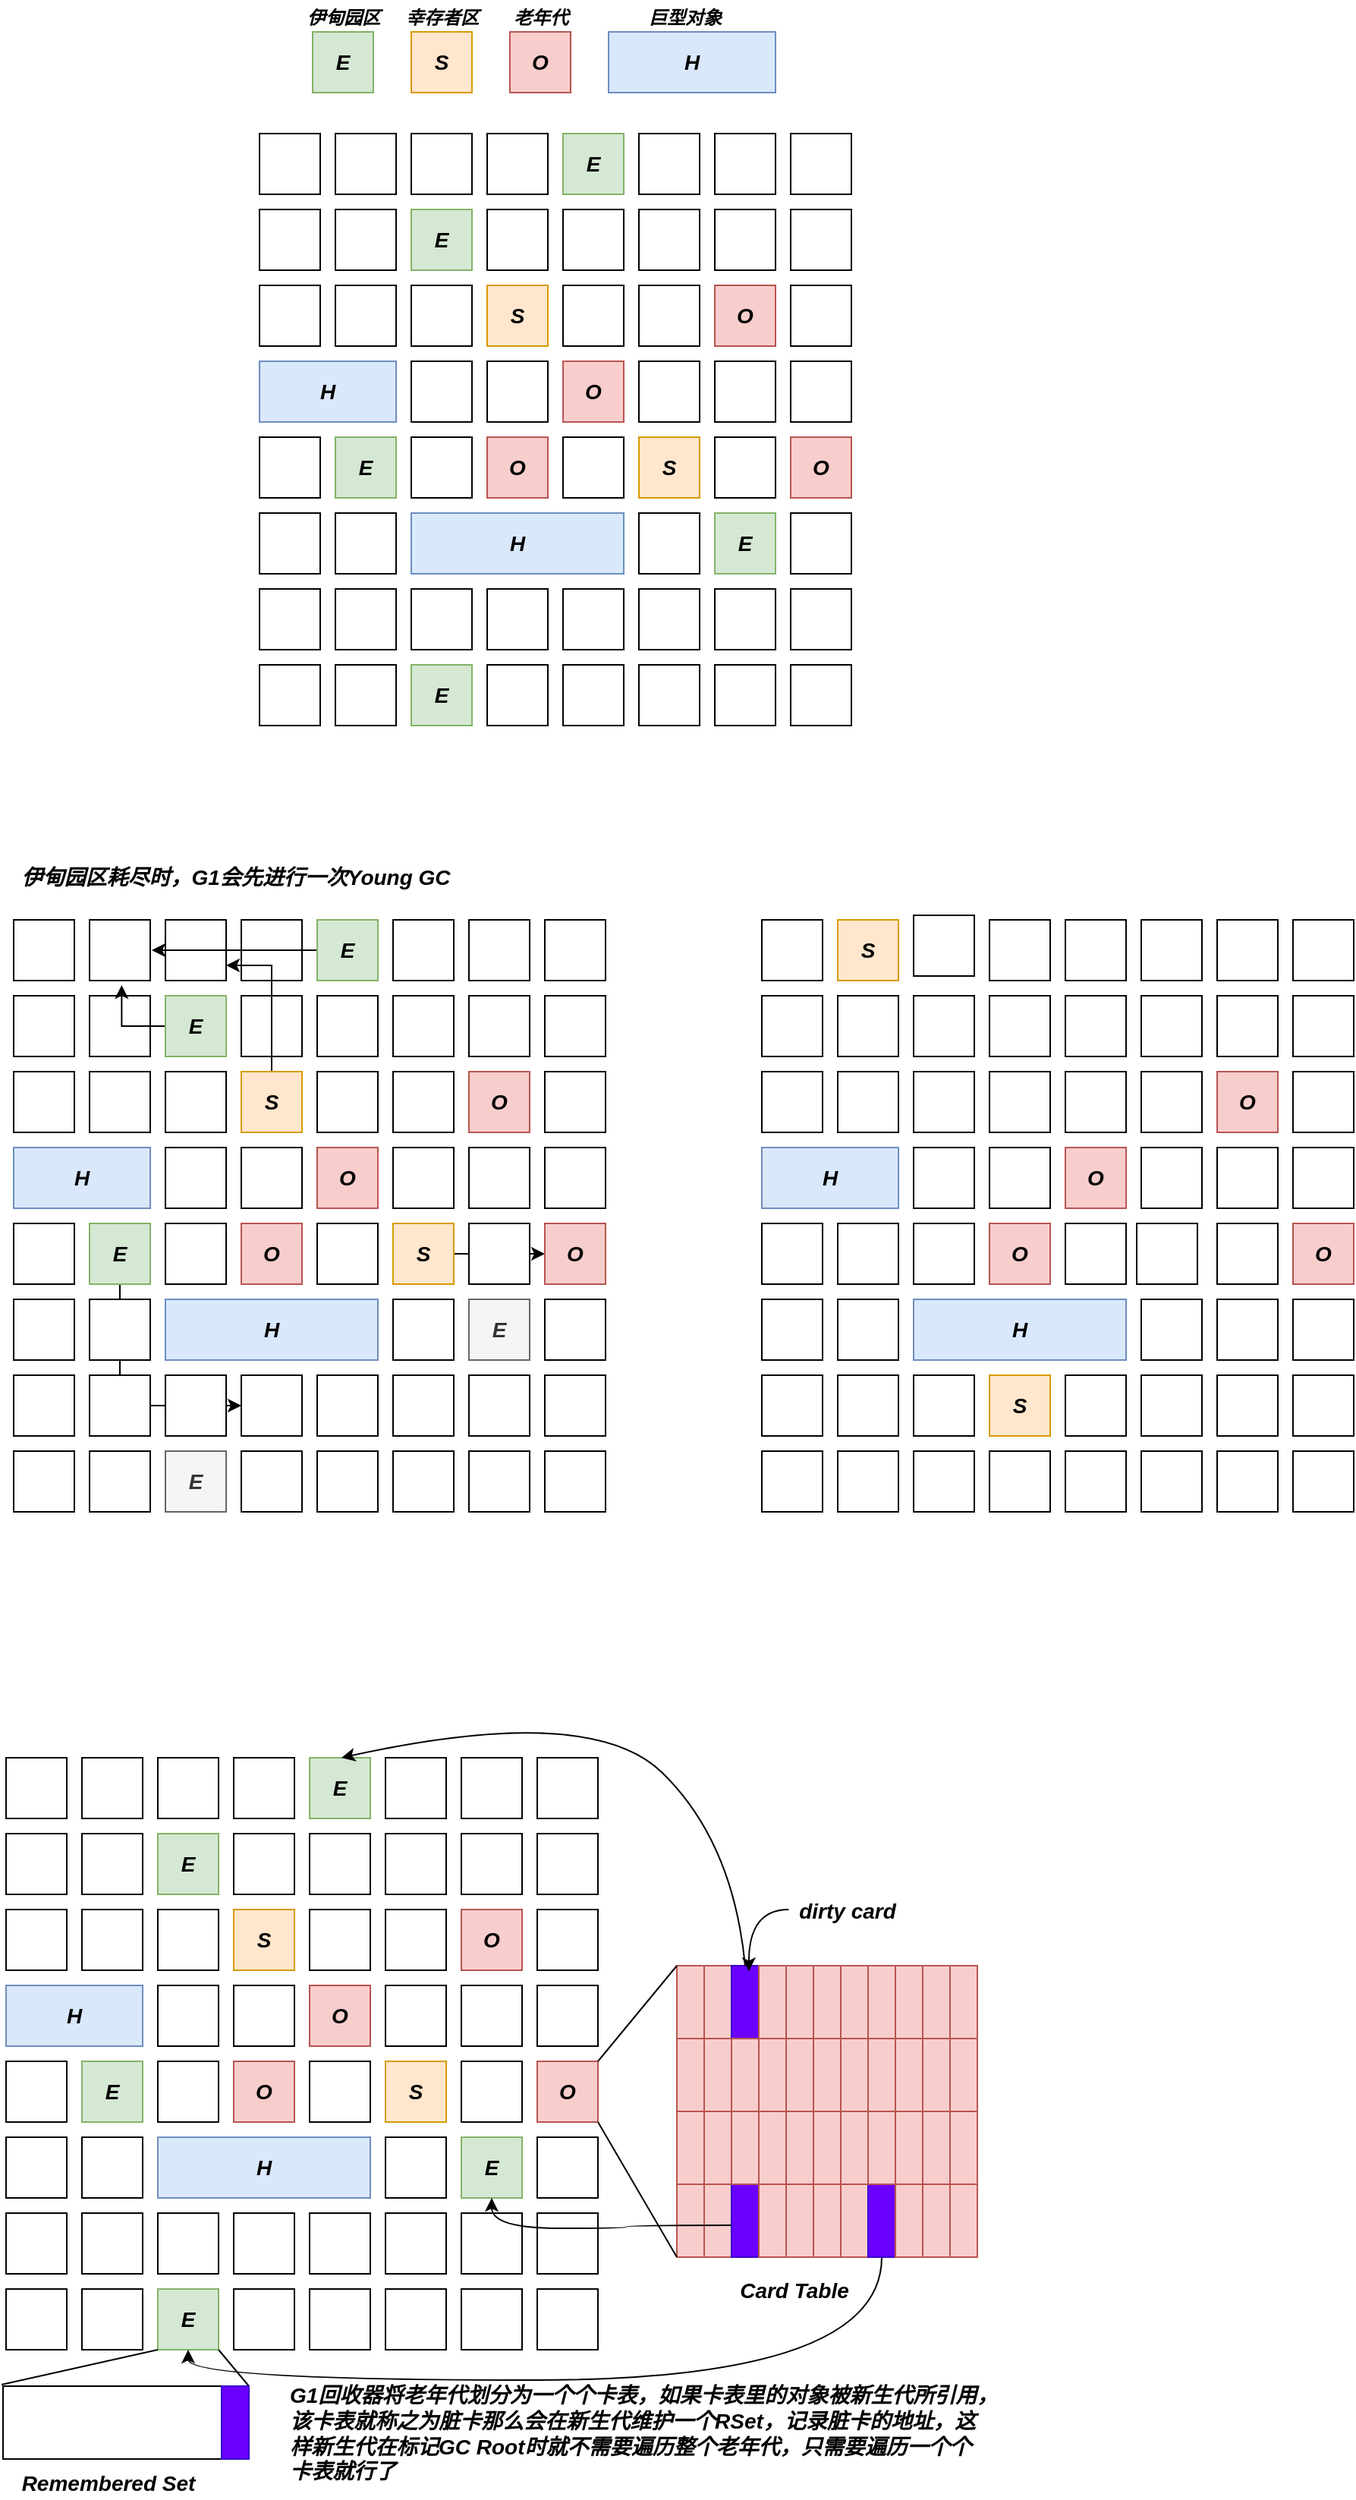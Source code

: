 <mxfile version="20.0.1" type="github">
  <diagram id="3YLJr1fztblKQ9VN-629" name="Page-1">
    <mxGraphModel dx="981" dy="606" grid="0" gridSize="10" guides="1" tooltips="1" connect="1" arrows="1" fold="1" page="1" pageScale="1" pageWidth="2339" pageHeight="3300" math="0" shadow="0">
      <root>
        <mxCell id="0" />
        <mxCell id="1" parent="0" />
        <mxCell id="A_bVcTAHWpAkhJM3r6tm-301" style="edgeStyle=orthogonalEdgeStyle;rounded=0;orthogonalLoop=1;jettySize=auto;html=1;exitX=0.5;exitY=1;exitDx=0;exitDy=0;entryX=0;entryY=0.5;entryDx=0;entryDy=0;fontSize=14;" edge="1" parent="1" source="A_bVcTAHWpAkhJM3r6tm-147" target="A_bVcTAHWpAkhJM3r6tm-131">
          <mxGeometry relative="1" as="geometry" />
        </mxCell>
        <mxCell id="A_bVcTAHWpAkhJM3r6tm-3" value="" style="whiteSpace=wrap;html=1;aspect=fixed;" vertex="1" parent="1">
          <mxGeometry x="320" y="280" width="40" height="40" as="geometry" />
        </mxCell>
        <mxCell id="A_bVcTAHWpAkhJM3r6tm-5" value="" style="whiteSpace=wrap;html=1;aspect=fixed;" vertex="1" parent="1">
          <mxGeometry x="370" y="280" width="40" height="40" as="geometry" />
        </mxCell>
        <mxCell id="A_bVcTAHWpAkhJM3r6tm-6" value="" style="whiteSpace=wrap;html=1;aspect=fixed;" vertex="1" parent="1">
          <mxGeometry x="420" y="280" width="40" height="40" as="geometry" />
        </mxCell>
        <mxCell id="A_bVcTAHWpAkhJM3r6tm-7" value="" style="whiteSpace=wrap;html=1;aspect=fixed;" vertex="1" parent="1">
          <mxGeometry x="470" y="280" width="40" height="40" as="geometry" />
        </mxCell>
        <mxCell id="A_bVcTAHWpAkhJM3r6tm-10" value="&lt;font style=&quot;font-size: 14px;&quot;&gt;&lt;b&gt;&lt;i&gt;E&lt;/i&gt;&lt;/b&gt;&lt;/font&gt;" style="whiteSpace=wrap;html=1;aspect=fixed;fillColor=#d5e8d4;strokeColor=#82b366;" vertex="1" parent="1">
          <mxGeometry x="520" y="280" width="40" height="40" as="geometry" />
        </mxCell>
        <mxCell id="A_bVcTAHWpAkhJM3r6tm-11" value="" style="whiteSpace=wrap;html=1;aspect=fixed;" vertex="1" parent="1">
          <mxGeometry x="570" y="280" width="40" height="40" as="geometry" />
        </mxCell>
        <mxCell id="A_bVcTAHWpAkhJM3r6tm-12" value="" style="whiteSpace=wrap;html=1;aspect=fixed;" vertex="1" parent="1">
          <mxGeometry x="620" y="280" width="40" height="40" as="geometry" />
        </mxCell>
        <mxCell id="A_bVcTAHWpAkhJM3r6tm-13" value="" style="whiteSpace=wrap;html=1;aspect=fixed;" vertex="1" parent="1">
          <mxGeometry x="670" y="280" width="40" height="40" as="geometry" />
        </mxCell>
        <mxCell id="A_bVcTAHWpAkhJM3r6tm-14" value="" style="whiteSpace=wrap;html=1;aspect=fixed;" vertex="1" parent="1">
          <mxGeometry x="320" y="330" width="40" height="40" as="geometry" />
        </mxCell>
        <mxCell id="A_bVcTAHWpAkhJM3r6tm-15" value="" style="whiteSpace=wrap;html=1;aspect=fixed;" vertex="1" parent="1">
          <mxGeometry x="370" y="330" width="40" height="40" as="geometry" />
        </mxCell>
        <mxCell id="A_bVcTAHWpAkhJM3r6tm-17" value="" style="whiteSpace=wrap;html=1;aspect=fixed;" vertex="1" parent="1">
          <mxGeometry x="470" y="330" width="40" height="40" as="geometry" />
        </mxCell>
        <mxCell id="A_bVcTAHWpAkhJM3r6tm-18" value="" style="whiteSpace=wrap;html=1;aspect=fixed;" vertex="1" parent="1">
          <mxGeometry x="520" y="330" width="40" height="40" as="geometry" />
        </mxCell>
        <mxCell id="A_bVcTAHWpAkhJM3r6tm-19" value="" style="whiteSpace=wrap;html=1;aspect=fixed;" vertex="1" parent="1">
          <mxGeometry x="570" y="330" width="40" height="40" as="geometry" />
        </mxCell>
        <mxCell id="A_bVcTAHWpAkhJM3r6tm-20" value="" style="whiteSpace=wrap;html=1;aspect=fixed;" vertex="1" parent="1">
          <mxGeometry x="620" y="330" width="40" height="40" as="geometry" />
        </mxCell>
        <mxCell id="A_bVcTAHWpAkhJM3r6tm-21" value="" style="whiteSpace=wrap;html=1;aspect=fixed;" vertex="1" parent="1">
          <mxGeometry x="670" y="330" width="40" height="40" as="geometry" />
        </mxCell>
        <mxCell id="A_bVcTAHWpAkhJM3r6tm-22" value="" style="whiteSpace=wrap;html=1;aspect=fixed;" vertex="1" parent="1">
          <mxGeometry x="320" y="380" width="40" height="40" as="geometry" />
        </mxCell>
        <mxCell id="A_bVcTAHWpAkhJM3r6tm-23" value="" style="whiteSpace=wrap;html=1;aspect=fixed;" vertex="1" parent="1">
          <mxGeometry x="370" y="380" width="40" height="40" as="geometry" />
        </mxCell>
        <mxCell id="A_bVcTAHWpAkhJM3r6tm-24" value="" style="whiteSpace=wrap;html=1;aspect=fixed;" vertex="1" parent="1">
          <mxGeometry x="420" y="380" width="40" height="40" as="geometry" />
        </mxCell>
        <mxCell id="A_bVcTAHWpAkhJM3r6tm-25" value="&lt;font style=&quot;font-size: 14px;&quot;&gt;&lt;b&gt;&lt;i&gt;S&lt;/i&gt;&lt;/b&gt;&lt;/font&gt;" style="whiteSpace=wrap;html=1;aspect=fixed;fillColor=#ffe6cc;strokeColor=#d79b00;" vertex="1" parent="1">
          <mxGeometry x="470" y="380" width="40" height="40" as="geometry" />
        </mxCell>
        <mxCell id="A_bVcTAHWpAkhJM3r6tm-26" value="" style="whiteSpace=wrap;html=1;aspect=fixed;" vertex="1" parent="1">
          <mxGeometry x="520" y="380" width="40" height="40" as="geometry" />
        </mxCell>
        <mxCell id="A_bVcTAHWpAkhJM3r6tm-27" value="" style="whiteSpace=wrap;html=1;aspect=fixed;" vertex="1" parent="1">
          <mxGeometry x="570" y="380" width="40" height="40" as="geometry" />
        </mxCell>
        <mxCell id="A_bVcTAHWpAkhJM3r6tm-28" value="&lt;font style=&quot;font-size: 14px;&quot;&gt;&lt;b&gt;&lt;i&gt;O&lt;/i&gt;&lt;/b&gt;&lt;/font&gt;" style="whiteSpace=wrap;html=1;aspect=fixed;fillColor=#f8cecc;strokeColor=#b85450;" vertex="1" parent="1">
          <mxGeometry x="620" y="380" width="40" height="40" as="geometry" />
        </mxCell>
        <mxCell id="A_bVcTAHWpAkhJM3r6tm-29" value="" style="whiteSpace=wrap;html=1;aspect=fixed;" vertex="1" parent="1">
          <mxGeometry x="670" y="380" width="40" height="40" as="geometry" />
        </mxCell>
        <mxCell id="A_bVcTAHWpAkhJM3r6tm-32" value="" style="whiteSpace=wrap;html=1;aspect=fixed;" vertex="1" parent="1">
          <mxGeometry x="420" y="430" width="40" height="40" as="geometry" />
        </mxCell>
        <mxCell id="A_bVcTAHWpAkhJM3r6tm-33" value="" style="whiteSpace=wrap;html=1;aspect=fixed;" vertex="1" parent="1">
          <mxGeometry x="470" y="430" width="40" height="40" as="geometry" />
        </mxCell>
        <mxCell id="A_bVcTAHWpAkhJM3r6tm-35" value="" style="whiteSpace=wrap;html=1;aspect=fixed;" vertex="1" parent="1">
          <mxGeometry x="570" y="430" width="40" height="40" as="geometry" />
        </mxCell>
        <mxCell id="A_bVcTAHWpAkhJM3r6tm-36" value="" style="whiteSpace=wrap;html=1;aspect=fixed;" vertex="1" parent="1">
          <mxGeometry x="620" y="430" width="40" height="40" as="geometry" />
        </mxCell>
        <mxCell id="A_bVcTAHWpAkhJM3r6tm-37" value="" style="whiteSpace=wrap;html=1;aspect=fixed;" vertex="1" parent="1">
          <mxGeometry x="670" y="430" width="40" height="40" as="geometry" />
        </mxCell>
        <mxCell id="A_bVcTAHWpAkhJM3r6tm-38" value="" style="whiteSpace=wrap;html=1;aspect=fixed;" vertex="1" parent="1">
          <mxGeometry x="320" y="480" width="40" height="40" as="geometry" />
        </mxCell>
        <mxCell id="A_bVcTAHWpAkhJM3r6tm-40" value="" style="whiteSpace=wrap;html=1;aspect=fixed;" vertex="1" parent="1">
          <mxGeometry x="420" y="480" width="40" height="40" as="geometry" />
        </mxCell>
        <mxCell id="A_bVcTAHWpAkhJM3r6tm-42" value="" style="whiteSpace=wrap;html=1;aspect=fixed;" vertex="1" parent="1">
          <mxGeometry x="520" y="480" width="40" height="40" as="geometry" />
        </mxCell>
        <mxCell id="A_bVcTAHWpAkhJM3r6tm-43" value="&lt;b style=&quot;font-size: 14px;&quot;&gt;&lt;i&gt;S&lt;/i&gt;&lt;/b&gt;" style="whiteSpace=wrap;html=1;aspect=fixed;fillColor=#ffe6cc;strokeColor=#d79b00;" vertex="1" parent="1">
          <mxGeometry x="570" y="480" width="40" height="40" as="geometry" />
        </mxCell>
        <mxCell id="A_bVcTAHWpAkhJM3r6tm-44" value="" style="whiteSpace=wrap;html=1;aspect=fixed;" vertex="1" parent="1">
          <mxGeometry x="620" y="480" width="40" height="40" as="geometry" />
        </mxCell>
        <mxCell id="A_bVcTAHWpAkhJM3r6tm-46" value="" style="whiteSpace=wrap;html=1;aspect=fixed;" vertex="1" parent="1">
          <mxGeometry x="320" y="530" width="40" height="40" as="geometry" />
        </mxCell>
        <mxCell id="A_bVcTAHWpAkhJM3r6tm-47" value="" style="whiteSpace=wrap;html=1;aspect=fixed;" vertex="1" parent="1">
          <mxGeometry x="370" y="530" width="40" height="40" as="geometry" />
        </mxCell>
        <mxCell id="A_bVcTAHWpAkhJM3r6tm-51" value="" style="whiteSpace=wrap;html=1;aspect=fixed;" vertex="1" parent="1">
          <mxGeometry x="570" y="530" width="40" height="40" as="geometry" />
        </mxCell>
        <mxCell id="A_bVcTAHWpAkhJM3r6tm-53" value="" style="whiteSpace=wrap;html=1;aspect=fixed;" vertex="1" parent="1">
          <mxGeometry x="670" y="530" width="40" height="40" as="geometry" />
        </mxCell>
        <mxCell id="A_bVcTAHWpAkhJM3r6tm-54" value="" style="whiteSpace=wrap;html=1;aspect=fixed;" vertex="1" parent="1">
          <mxGeometry x="320" y="580" width="40" height="40" as="geometry" />
        </mxCell>
        <mxCell id="A_bVcTAHWpAkhJM3r6tm-55" value="" style="whiteSpace=wrap;html=1;aspect=fixed;" vertex="1" parent="1">
          <mxGeometry x="370" y="580" width="40" height="40" as="geometry" />
        </mxCell>
        <mxCell id="A_bVcTAHWpAkhJM3r6tm-56" value="" style="whiteSpace=wrap;html=1;aspect=fixed;" vertex="1" parent="1">
          <mxGeometry x="420" y="580" width="40" height="40" as="geometry" />
        </mxCell>
        <mxCell id="A_bVcTAHWpAkhJM3r6tm-57" value="" style="whiteSpace=wrap;html=1;aspect=fixed;" vertex="1" parent="1">
          <mxGeometry x="470" y="580" width="40" height="40" as="geometry" />
        </mxCell>
        <mxCell id="A_bVcTAHWpAkhJM3r6tm-58" value="" style="whiteSpace=wrap;html=1;aspect=fixed;" vertex="1" parent="1">
          <mxGeometry x="520" y="580" width="40" height="40" as="geometry" />
        </mxCell>
        <mxCell id="A_bVcTAHWpAkhJM3r6tm-59" value="" style="whiteSpace=wrap;html=1;aspect=fixed;" vertex="1" parent="1">
          <mxGeometry x="570" y="580" width="40" height="40" as="geometry" />
        </mxCell>
        <mxCell id="A_bVcTAHWpAkhJM3r6tm-60" value="" style="whiteSpace=wrap;html=1;aspect=fixed;" vertex="1" parent="1">
          <mxGeometry x="620" y="580" width="40" height="40" as="geometry" />
        </mxCell>
        <mxCell id="A_bVcTAHWpAkhJM3r6tm-61" value="" style="whiteSpace=wrap;html=1;aspect=fixed;" vertex="1" parent="1">
          <mxGeometry x="670" y="580" width="40" height="40" as="geometry" />
        </mxCell>
        <mxCell id="A_bVcTAHWpAkhJM3r6tm-62" value="" style="whiteSpace=wrap;html=1;aspect=fixed;" vertex="1" parent="1">
          <mxGeometry x="320" y="630" width="40" height="40" as="geometry" />
        </mxCell>
        <mxCell id="A_bVcTAHWpAkhJM3r6tm-63" value="" style="whiteSpace=wrap;html=1;aspect=fixed;" vertex="1" parent="1">
          <mxGeometry x="370" y="630" width="40" height="40" as="geometry" />
        </mxCell>
        <mxCell id="A_bVcTAHWpAkhJM3r6tm-65" value="" style="whiteSpace=wrap;html=1;aspect=fixed;" vertex="1" parent="1">
          <mxGeometry x="470" y="630" width="40" height="40" as="geometry" />
        </mxCell>
        <mxCell id="A_bVcTAHWpAkhJM3r6tm-66" value="" style="whiteSpace=wrap;html=1;aspect=fixed;" vertex="1" parent="1">
          <mxGeometry x="520" y="630" width="40" height="40" as="geometry" />
        </mxCell>
        <mxCell id="A_bVcTAHWpAkhJM3r6tm-67" value="" style="whiteSpace=wrap;html=1;aspect=fixed;" vertex="1" parent="1">
          <mxGeometry x="570" y="630" width="40" height="40" as="geometry" />
        </mxCell>
        <mxCell id="A_bVcTAHWpAkhJM3r6tm-68" value="" style="whiteSpace=wrap;html=1;aspect=fixed;" vertex="1" parent="1">
          <mxGeometry x="620" y="630" width="40" height="40" as="geometry" />
        </mxCell>
        <mxCell id="A_bVcTAHWpAkhJM3r6tm-69" value="" style="whiteSpace=wrap;html=1;aspect=fixed;" vertex="1" parent="1">
          <mxGeometry x="670" y="630" width="40" height="40" as="geometry" />
        </mxCell>
        <mxCell id="A_bVcTAHWpAkhJM3r6tm-70" value="&lt;font style=&quot;font-size: 14px;&quot;&gt;&lt;b&gt;&lt;i&gt;E&lt;/i&gt;&lt;/b&gt;&lt;/font&gt;" style="whiteSpace=wrap;html=1;aspect=fixed;fillColor=#d5e8d4;strokeColor=#82b366;" vertex="1" parent="1">
          <mxGeometry x="355" y="213" width="40" height="40" as="geometry" />
        </mxCell>
        <mxCell id="A_bVcTAHWpAkhJM3r6tm-71" value="&lt;b&gt;&lt;i&gt;&lt;font style=&quot;font-size: 12px;&quot;&gt;伊甸园区&lt;/font&gt;&lt;/i&gt;&lt;/b&gt;" style="text;html=1;align=center;verticalAlign=middle;resizable=0;points=[];autosize=1;strokeColor=none;fillColor=none;fontSize=14;" vertex="1" parent="1">
          <mxGeometry x="345" y="193" width="60" height="20" as="geometry" />
        </mxCell>
        <mxCell id="A_bVcTAHWpAkhJM3r6tm-72" value="&lt;font style=&quot;font-size: 14px;&quot;&gt;&lt;b&gt;&lt;i&gt;S&lt;/i&gt;&lt;/b&gt;&lt;/font&gt;" style="whiteSpace=wrap;html=1;aspect=fixed;fillColor=#ffe6cc;strokeColor=#d79b00;" vertex="1" parent="1">
          <mxGeometry x="420" y="213" width="40" height="40" as="geometry" />
        </mxCell>
        <mxCell id="A_bVcTAHWpAkhJM3r6tm-73" value="&lt;b&gt;&lt;i&gt;&lt;font style=&quot;font-size: 12px;&quot;&gt;幸存者区&lt;/font&gt;&lt;/i&gt;&lt;/b&gt;" style="text;html=1;align=center;verticalAlign=middle;resizable=0;points=[];autosize=1;strokeColor=none;fillColor=none;fontSize=14;" vertex="1" parent="1">
          <mxGeometry x="411" y="192" width="58" height="22" as="geometry" />
        </mxCell>
        <mxCell id="A_bVcTAHWpAkhJM3r6tm-76" value="&lt;b style=&quot;&quot;&gt;&lt;i&gt;&lt;font style=&quot;font-size: 14px;&quot;&gt;H&lt;/font&gt;&lt;/i&gt;&lt;/b&gt;" style="rounded=0;whiteSpace=wrap;html=1;fontSize=12;fillColor=#dae8fc;strokeColor=#6c8ebf;" vertex="1" parent="1">
          <mxGeometry x="420" y="530" width="140" height="40" as="geometry" />
        </mxCell>
        <mxCell id="A_bVcTAHWpAkhJM3r6tm-77" value="&lt;font style=&quot;font-size: 14px;&quot;&gt;&lt;b&gt;&lt;i&gt;O&lt;/i&gt;&lt;/b&gt;&lt;/font&gt;" style="whiteSpace=wrap;html=1;aspect=fixed;fillColor=#f8cecc;strokeColor=#b85450;" vertex="1" parent="1">
          <mxGeometry x="485" y="213" width="40" height="40" as="geometry" />
        </mxCell>
        <mxCell id="A_bVcTAHWpAkhJM3r6tm-78" value="&lt;span style=&quot;font-size: 12px;&quot;&gt;&lt;b&gt;&lt;i&gt;老年代&lt;/i&gt;&lt;/b&gt;&lt;/span&gt;" style="text;html=1;align=center;verticalAlign=middle;resizable=0;points=[];autosize=1;strokeColor=none;fillColor=none;fontSize=14;" vertex="1" parent="1">
          <mxGeometry x="480" y="193" width="50" height="20" as="geometry" />
        </mxCell>
        <mxCell id="A_bVcTAHWpAkhJM3r6tm-80" value="&lt;b&gt;&lt;i&gt;&lt;font style=&quot;font-size: 14px;&quot;&gt;H&lt;/font&gt;&lt;/i&gt;&lt;/b&gt;" style="rounded=0;whiteSpace=wrap;html=1;fontSize=12;fillColor=#dae8fc;strokeColor=#6c8ebf;" vertex="1" parent="1">
          <mxGeometry x="550" y="213" width="110" height="40" as="geometry" />
        </mxCell>
        <mxCell id="A_bVcTAHWpAkhJM3r6tm-81" value="&lt;span style=&quot;font-size: 12px;&quot;&gt;&lt;b&gt;&lt;i&gt;巨型对象&lt;/i&gt;&lt;/b&gt;&lt;/span&gt;" style="text;html=1;align=center;verticalAlign=middle;resizable=0;points=[];autosize=1;strokeColor=none;fillColor=none;fontSize=14;" vertex="1" parent="1">
          <mxGeometry x="570" y="193" width="60" height="20" as="geometry" />
        </mxCell>
        <mxCell id="A_bVcTAHWpAkhJM3r6tm-82" value="&lt;b&gt;&lt;i&gt;H&lt;/i&gt;&lt;/b&gt;" style="rounded=0;whiteSpace=wrap;html=1;fontSize=14;fillColor=#dae8fc;strokeColor=#6c8ebf;" vertex="1" parent="1">
          <mxGeometry x="320" y="430" width="90" height="40" as="geometry" />
        </mxCell>
        <mxCell id="A_bVcTAHWpAkhJM3r6tm-83" value="&lt;font style=&quot;font-size: 14px;&quot;&gt;&lt;b&gt;&lt;i&gt;E&lt;/i&gt;&lt;/b&gt;&lt;/font&gt;" style="whiteSpace=wrap;html=1;aspect=fixed;fillColor=#d5e8d4;strokeColor=#82b366;" vertex="1" parent="1">
          <mxGeometry x="420" y="330" width="40" height="40" as="geometry" />
        </mxCell>
        <mxCell id="A_bVcTAHWpAkhJM3r6tm-84" value="&lt;font style=&quot;font-size: 14px;&quot;&gt;&lt;b&gt;&lt;i&gt;E&lt;/i&gt;&lt;/b&gt;&lt;/font&gt;" style="whiteSpace=wrap;html=1;aspect=fixed;fillColor=#d5e8d4;strokeColor=#82b366;" vertex="1" parent="1">
          <mxGeometry x="420" y="630" width="40" height="40" as="geometry" />
        </mxCell>
        <mxCell id="A_bVcTAHWpAkhJM3r6tm-85" value="&lt;font style=&quot;font-size: 14px;&quot;&gt;&lt;b&gt;&lt;i&gt;E&lt;/i&gt;&lt;/b&gt;&lt;/font&gt;" style="whiteSpace=wrap;html=1;aspect=fixed;fillColor=#d5e8d4;strokeColor=#82b366;" vertex="1" parent="1">
          <mxGeometry x="370" y="480" width="40" height="40" as="geometry" />
        </mxCell>
        <mxCell id="A_bVcTAHWpAkhJM3r6tm-86" value="&lt;font style=&quot;font-size: 14px;&quot;&gt;&lt;b&gt;&lt;i&gt;E&lt;/i&gt;&lt;/b&gt;&lt;/font&gt;" style="whiteSpace=wrap;html=1;aspect=fixed;fillColor=#d5e8d4;strokeColor=#82b366;" vertex="1" parent="1">
          <mxGeometry x="620" y="530" width="40" height="40" as="geometry" />
        </mxCell>
        <mxCell id="A_bVcTAHWpAkhJM3r6tm-87" value="&lt;font style=&quot;font-size: 14px;&quot;&gt;&lt;b&gt;&lt;i&gt;O&lt;/i&gt;&lt;/b&gt;&lt;/font&gt;" style="whiteSpace=wrap;html=1;aspect=fixed;fillColor=#f8cecc;strokeColor=#b85450;" vertex="1" parent="1">
          <mxGeometry x="520" y="430" width="40" height="40" as="geometry" />
        </mxCell>
        <mxCell id="A_bVcTAHWpAkhJM3r6tm-88" value="&lt;font style=&quot;font-size: 14px;&quot;&gt;&lt;b&gt;&lt;i&gt;O&lt;/i&gt;&lt;/b&gt;&lt;/font&gt;" style="whiteSpace=wrap;html=1;aspect=fixed;fillColor=#f8cecc;strokeColor=#b85450;" vertex="1" parent="1">
          <mxGeometry x="670" y="480" width="40" height="40" as="geometry" />
        </mxCell>
        <mxCell id="A_bVcTAHWpAkhJM3r6tm-89" value="&lt;font style=&quot;font-size: 14px;&quot;&gt;&lt;b&gt;&lt;i&gt;O&lt;/i&gt;&lt;/b&gt;&lt;/font&gt;" style="whiteSpace=wrap;html=1;aspect=fixed;fillColor=#f8cecc;strokeColor=#b85450;" vertex="1" parent="1">
          <mxGeometry x="470" y="480" width="40" height="40" as="geometry" />
        </mxCell>
        <mxCell id="A_bVcTAHWpAkhJM3r6tm-91" value="" style="whiteSpace=wrap;html=1;aspect=fixed;" vertex="1" parent="1">
          <mxGeometry x="158" y="798" width="40" height="40" as="geometry" />
        </mxCell>
        <mxCell id="A_bVcTAHWpAkhJM3r6tm-92" value="" style="whiteSpace=wrap;html=1;aspect=fixed;" vertex="1" parent="1">
          <mxGeometry x="208" y="798" width="40" height="40" as="geometry" />
        </mxCell>
        <mxCell id="A_bVcTAHWpAkhJM3r6tm-93" value="" style="whiteSpace=wrap;html=1;aspect=fixed;" vertex="1" parent="1">
          <mxGeometry x="258" y="798" width="40" height="40" as="geometry" />
        </mxCell>
        <mxCell id="A_bVcTAHWpAkhJM3r6tm-94" value="" style="whiteSpace=wrap;html=1;aspect=fixed;" vertex="1" parent="1">
          <mxGeometry x="308" y="798" width="40" height="40" as="geometry" />
        </mxCell>
        <mxCell id="A_bVcTAHWpAkhJM3r6tm-155" style="edgeStyle=orthogonalEdgeStyle;rounded=0;orthogonalLoop=1;jettySize=auto;html=1;exitX=0;exitY=0.5;exitDx=0;exitDy=0;fontSize=14;" edge="1" parent="1" source="A_bVcTAHWpAkhJM3r6tm-95">
          <mxGeometry relative="1" as="geometry">
            <mxPoint x="249" y="818" as="targetPoint" />
          </mxGeometry>
        </mxCell>
        <mxCell id="A_bVcTAHWpAkhJM3r6tm-95" value="&lt;font style=&quot;font-size: 14px;&quot;&gt;&lt;b&gt;&lt;i&gt;E&lt;/i&gt;&lt;/b&gt;&lt;/font&gt;" style="whiteSpace=wrap;html=1;aspect=fixed;fillColor=#d5e8d4;strokeColor=#82b366;" vertex="1" parent="1">
          <mxGeometry x="358" y="798" width="40" height="40" as="geometry" />
        </mxCell>
        <mxCell id="A_bVcTAHWpAkhJM3r6tm-96" value="" style="whiteSpace=wrap;html=1;aspect=fixed;" vertex="1" parent="1">
          <mxGeometry x="408" y="798" width="40" height="40" as="geometry" />
        </mxCell>
        <mxCell id="A_bVcTAHWpAkhJM3r6tm-97" value="" style="whiteSpace=wrap;html=1;aspect=fixed;" vertex="1" parent="1">
          <mxGeometry x="458" y="798" width="40" height="40" as="geometry" />
        </mxCell>
        <mxCell id="A_bVcTAHWpAkhJM3r6tm-98" value="" style="whiteSpace=wrap;html=1;aspect=fixed;" vertex="1" parent="1">
          <mxGeometry x="508" y="798" width="40" height="40" as="geometry" />
        </mxCell>
        <mxCell id="A_bVcTAHWpAkhJM3r6tm-99" value="" style="whiteSpace=wrap;html=1;aspect=fixed;" vertex="1" parent="1">
          <mxGeometry x="158" y="848" width="40" height="40" as="geometry" />
        </mxCell>
        <mxCell id="A_bVcTAHWpAkhJM3r6tm-100" value="" style="whiteSpace=wrap;html=1;aspect=fixed;" vertex="1" parent="1">
          <mxGeometry x="208" y="848" width="40" height="40" as="geometry" />
        </mxCell>
        <mxCell id="A_bVcTAHWpAkhJM3r6tm-101" value="" style="whiteSpace=wrap;html=1;aspect=fixed;" vertex="1" parent="1">
          <mxGeometry x="308" y="848" width="40" height="40" as="geometry" />
        </mxCell>
        <mxCell id="A_bVcTAHWpAkhJM3r6tm-102" value="" style="whiteSpace=wrap;html=1;aspect=fixed;" vertex="1" parent="1">
          <mxGeometry x="358" y="848" width="40" height="40" as="geometry" />
        </mxCell>
        <mxCell id="A_bVcTAHWpAkhJM3r6tm-103" value="" style="whiteSpace=wrap;html=1;aspect=fixed;" vertex="1" parent="1">
          <mxGeometry x="408" y="848" width="40" height="40" as="geometry" />
        </mxCell>
        <mxCell id="A_bVcTAHWpAkhJM3r6tm-104" value="" style="whiteSpace=wrap;html=1;aspect=fixed;" vertex="1" parent="1">
          <mxGeometry x="458" y="848" width="40" height="40" as="geometry" />
        </mxCell>
        <mxCell id="A_bVcTAHWpAkhJM3r6tm-105" value="" style="whiteSpace=wrap;html=1;aspect=fixed;" vertex="1" parent="1">
          <mxGeometry x="508" y="848" width="40" height="40" as="geometry" />
        </mxCell>
        <mxCell id="A_bVcTAHWpAkhJM3r6tm-106" value="" style="whiteSpace=wrap;html=1;aspect=fixed;" vertex="1" parent="1">
          <mxGeometry x="158" y="898" width="40" height="40" as="geometry" />
        </mxCell>
        <mxCell id="A_bVcTAHWpAkhJM3r6tm-107" value="" style="whiteSpace=wrap;html=1;aspect=fixed;" vertex="1" parent="1">
          <mxGeometry x="208" y="898" width="40" height="40" as="geometry" />
        </mxCell>
        <mxCell id="A_bVcTAHWpAkhJM3r6tm-108" value="" style="whiteSpace=wrap;html=1;aspect=fixed;" vertex="1" parent="1">
          <mxGeometry x="258" y="898" width="40" height="40" as="geometry" />
        </mxCell>
        <mxCell id="A_bVcTAHWpAkhJM3r6tm-156" style="edgeStyle=orthogonalEdgeStyle;rounded=0;orthogonalLoop=1;jettySize=auto;html=1;exitX=0.5;exitY=0;exitDx=0;exitDy=0;entryX=1;entryY=0.75;entryDx=0;entryDy=0;fontSize=14;" edge="1" parent="1" source="A_bVcTAHWpAkhJM3r6tm-109" target="A_bVcTAHWpAkhJM3r6tm-93">
          <mxGeometry relative="1" as="geometry" />
        </mxCell>
        <mxCell id="A_bVcTAHWpAkhJM3r6tm-109" value="&lt;font style=&quot;font-size: 14px;&quot;&gt;&lt;b&gt;&lt;i&gt;S&lt;/i&gt;&lt;/b&gt;&lt;/font&gt;" style="whiteSpace=wrap;html=1;aspect=fixed;fillColor=#ffe6cc;strokeColor=#d79b00;" vertex="1" parent="1">
          <mxGeometry x="308" y="898" width="40" height="40" as="geometry" />
        </mxCell>
        <mxCell id="A_bVcTAHWpAkhJM3r6tm-110" value="" style="whiteSpace=wrap;html=1;aspect=fixed;" vertex="1" parent="1">
          <mxGeometry x="358" y="898" width="40" height="40" as="geometry" />
        </mxCell>
        <mxCell id="A_bVcTAHWpAkhJM3r6tm-111" value="" style="whiteSpace=wrap;html=1;aspect=fixed;" vertex="1" parent="1">
          <mxGeometry x="408" y="898" width="40" height="40" as="geometry" />
        </mxCell>
        <mxCell id="A_bVcTAHWpAkhJM3r6tm-112" value="&lt;font style=&quot;font-size: 14px;&quot;&gt;&lt;b&gt;&lt;i&gt;O&lt;/i&gt;&lt;/b&gt;&lt;/font&gt;" style="whiteSpace=wrap;html=1;aspect=fixed;fillColor=#f8cecc;strokeColor=#b85450;" vertex="1" parent="1">
          <mxGeometry x="458" y="898" width="40" height="40" as="geometry" />
        </mxCell>
        <mxCell id="A_bVcTAHWpAkhJM3r6tm-113" value="" style="whiteSpace=wrap;html=1;aspect=fixed;" vertex="1" parent="1">
          <mxGeometry x="508" y="898" width="40" height="40" as="geometry" />
        </mxCell>
        <mxCell id="A_bVcTAHWpAkhJM3r6tm-114" value="" style="whiteSpace=wrap;html=1;aspect=fixed;" vertex="1" parent="1">
          <mxGeometry x="258" y="948" width="40" height="40" as="geometry" />
        </mxCell>
        <mxCell id="A_bVcTAHWpAkhJM3r6tm-115" value="" style="whiteSpace=wrap;html=1;aspect=fixed;" vertex="1" parent="1">
          <mxGeometry x="308" y="948" width="40" height="40" as="geometry" />
        </mxCell>
        <mxCell id="A_bVcTAHWpAkhJM3r6tm-116" value="" style="whiteSpace=wrap;html=1;aspect=fixed;" vertex="1" parent="1">
          <mxGeometry x="408" y="948" width="40" height="40" as="geometry" />
        </mxCell>
        <mxCell id="A_bVcTAHWpAkhJM3r6tm-117" value="" style="whiteSpace=wrap;html=1;aspect=fixed;" vertex="1" parent="1">
          <mxGeometry x="458" y="948" width="40" height="40" as="geometry" />
        </mxCell>
        <mxCell id="A_bVcTAHWpAkhJM3r6tm-118" value="" style="whiteSpace=wrap;html=1;aspect=fixed;" vertex="1" parent="1">
          <mxGeometry x="508" y="948" width="40" height="40" as="geometry" />
        </mxCell>
        <mxCell id="A_bVcTAHWpAkhJM3r6tm-119" value="" style="whiteSpace=wrap;html=1;aspect=fixed;" vertex="1" parent="1">
          <mxGeometry x="158" y="998" width="40" height="40" as="geometry" />
        </mxCell>
        <mxCell id="A_bVcTAHWpAkhJM3r6tm-120" value="" style="whiteSpace=wrap;html=1;aspect=fixed;" vertex="1" parent="1">
          <mxGeometry x="258" y="998" width="40" height="40" as="geometry" />
        </mxCell>
        <mxCell id="A_bVcTAHWpAkhJM3r6tm-121" value="" style="whiteSpace=wrap;html=1;aspect=fixed;" vertex="1" parent="1">
          <mxGeometry x="358" y="998" width="40" height="40" as="geometry" />
        </mxCell>
        <mxCell id="A_bVcTAHWpAkhJM3r6tm-306" style="edgeStyle=orthogonalEdgeStyle;rounded=0;orthogonalLoop=1;jettySize=auto;html=1;exitX=1;exitY=0.5;exitDx=0;exitDy=0;entryX=0;entryY=0.5;entryDx=0;entryDy=0;fontSize=14;" edge="1" parent="1" source="A_bVcTAHWpAkhJM3r6tm-122" target="A_bVcTAHWpAkhJM3r6tm-150">
          <mxGeometry relative="1" as="geometry" />
        </mxCell>
        <mxCell id="A_bVcTAHWpAkhJM3r6tm-122" value="&lt;b style=&quot;font-size: 14px;&quot;&gt;&lt;i&gt;S&lt;/i&gt;&lt;/b&gt;" style="whiteSpace=wrap;html=1;aspect=fixed;fillColor=#ffe6cc;strokeColor=#d79b00;" vertex="1" parent="1">
          <mxGeometry x="408" y="998" width="40" height="40" as="geometry" />
        </mxCell>
        <mxCell id="A_bVcTAHWpAkhJM3r6tm-123" value="" style="whiteSpace=wrap;html=1;aspect=fixed;" vertex="1" parent="1">
          <mxGeometry x="458" y="998" width="40" height="40" as="geometry" />
        </mxCell>
        <mxCell id="A_bVcTAHWpAkhJM3r6tm-124" value="" style="whiteSpace=wrap;html=1;aspect=fixed;" vertex="1" parent="1">
          <mxGeometry x="158" y="1048" width="40" height="40" as="geometry" />
        </mxCell>
        <mxCell id="A_bVcTAHWpAkhJM3r6tm-125" value="" style="whiteSpace=wrap;html=1;aspect=fixed;" vertex="1" parent="1">
          <mxGeometry x="208" y="1048" width="40" height="40" as="geometry" />
        </mxCell>
        <mxCell id="A_bVcTAHWpAkhJM3r6tm-126" value="" style="whiteSpace=wrap;html=1;aspect=fixed;" vertex="1" parent="1">
          <mxGeometry x="408" y="1048" width="40" height="40" as="geometry" />
        </mxCell>
        <mxCell id="A_bVcTAHWpAkhJM3r6tm-127" value="" style="whiteSpace=wrap;html=1;aspect=fixed;" vertex="1" parent="1">
          <mxGeometry x="508" y="1048" width="40" height="40" as="geometry" />
        </mxCell>
        <mxCell id="A_bVcTAHWpAkhJM3r6tm-128" value="" style="whiteSpace=wrap;html=1;aspect=fixed;" vertex="1" parent="1">
          <mxGeometry x="158" y="1098" width="40" height="40" as="geometry" />
        </mxCell>
        <mxCell id="A_bVcTAHWpAkhJM3r6tm-129" value="" style="whiteSpace=wrap;html=1;aspect=fixed;" vertex="1" parent="1">
          <mxGeometry x="208" y="1098" width="40" height="40" as="geometry" />
        </mxCell>
        <mxCell id="A_bVcTAHWpAkhJM3r6tm-130" value="" style="whiteSpace=wrap;html=1;aspect=fixed;" vertex="1" parent="1">
          <mxGeometry x="258" y="1098" width="40" height="40" as="geometry" />
        </mxCell>
        <mxCell id="A_bVcTAHWpAkhJM3r6tm-131" value="" style="whiteSpace=wrap;html=1;aspect=fixed;" vertex="1" parent="1">
          <mxGeometry x="308" y="1098" width="40" height="40" as="geometry" />
        </mxCell>
        <mxCell id="A_bVcTAHWpAkhJM3r6tm-132" value="" style="whiteSpace=wrap;html=1;aspect=fixed;" vertex="1" parent="1">
          <mxGeometry x="358" y="1098" width="40" height="40" as="geometry" />
        </mxCell>
        <mxCell id="A_bVcTAHWpAkhJM3r6tm-133" value="" style="whiteSpace=wrap;html=1;aspect=fixed;" vertex="1" parent="1">
          <mxGeometry x="408" y="1098" width="40" height="40" as="geometry" />
        </mxCell>
        <mxCell id="A_bVcTAHWpAkhJM3r6tm-134" value="" style="whiteSpace=wrap;html=1;aspect=fixed;" vertex="1" parent="1">
          <mxGeometry x="458" y="1098" width="40" height="40" as="geometry" />
        </mxCell>
        <mxCell id="A_bVcTAHWpAkhJM3r6tm-135" value="" style="whiteSpace=wrap;html=1;aspect=fixed;" vertex="1" parent="1">
          <mxGeometry x="508" y="1098" width="40" height="40" as="geometry" />
        </mxCell>
        <mxCell id="A_bVcTAHWpAkhJM3r6tm-136" value="" style="whiteSpace=wrap;html=1;aspect=fixed;" vertex="1" parent="1">
          <mxGeometry x="158" y="1148" width="40" height="40" as="geometry" />
        </mxCell>
        <mxCell id="A_bVcTAHWpAkhJM3r6tm-137" value="" style="whiteSpace=wrap;html=1;aspect=fixed;" vertex="1" parent="1">
          <mxGeometry x="208" y="1148" width="40" height="40" as="geometry" />
        </mxCell>
        <mxCell id="A_bVcTAHWpAkhJM3r6tm-138" value="" style="whiteSpace=wrap;html=1;aspect=fixed;" vertex="1" parent="1">
          <mxGeometry x="308" y="1148" width="40" height="40" as="geometry" />
        </mxCell>
        <mxCell id="A_bVcTAHWpAkhJM3r6tm-139" value="" style="whiteSpace=wrap;html=1;aspect=fixed;" vertex="1" parent="1">
          <mxGeometry x="358" y="1148" width="40" height="40" as="geometry" />
        </mxCell>
        <mxCell id="A_bVcTAHWpAkhJM3r6tm-140" value="" style="whiteSpace=wrap;html=1;aspect=fixed;" vertex="1" parent="1">
          <mxGeometry x="408" y="1148" width="40" height="40" as="geometry" />
        </mxCell>
        <mxCell id="A_bVcTAHWpAkhJM3r6tm-141" value="" style="whiteSpace=wrap;html=1;aspect=fixed;" vertex="1" parent="1">
          <mxGeometry x="458" y="1148" width="40" height="40" as="geometry" />
        </mxCell>
        <mxCell id="A_bVcTAHWpAkhJM3r6tm-142" value="" style="whiteSpace=wrap;html=1;aspect=fixed;" vertex="1" parent="1">
          <mxGeometry x="508" y="1148" width="40" height="40" as="geometry" />
        </mxCell>
        <mxCell id="A_bVcTAHWpAkhJM3r6tm-143" value="&lt;b style=&quot;&quot;&gt;&lt;i&gt;&lt;font style=&quot;font-size: 14px;&quot;&gt;H&lt;/font&gt;&lt;/i&gt;&lt;/b&gt;" style="rounded=0;whiteSpace=wrap;html=1;fontSize=12;fillColor=#dae8fc;strokeColor=#6c8ebf;" vertex="1" parent="1">
          <mxGeometry x="258" y="1048" width="140" height="40" as="geometry" />
        </mxCell>
        <mxCell id="A_bVcTAHWpAkhJM3r6tm-144" value="&lt;b&gt;&lt;i&gt;H&lt;/i&gt;&lt;/b&gt;" style="rounded=0;whiteSpace=wrap;html=1;fontSize=14;fillColor=#dae8fc;strokeColor=#6c8ebf;" vertex="1" parent="1">
          <mxGeometry x="158" y="948" width="90" height="40" as="geometry" />
        </mxCell>
        <mxCell id="A_bVcTAHWpAkhJM3r6tm-154" style="edgeStyle=orthogonalEdgeStyle;rounded=0;orthogonalLoop=1;jettySize=auto;html=1;exitX=0;exitY=0.5;exitDx=0;exitDy=0;entryX=0.529;entryY=-0.175;entryDx=0;entryDy=0;fontSize=14;entryPerimeter=0;" edge="1" parent="1" source="A_bVcTAHWpAkhJM3r6tm-145" target="A_bVcTAHWpAkhJM3r6tm-100">
          <mxGeometry relative="1" as="geometry" />
        </mxCell>
        <mxCell id="A_bVcTAHWpAkhJM3r6tm-145" value="&lt;font style=&quot;font-size: 14px;&quot;&gt;&lt;b&gt;&lt;i&gt;E&lt;/i&gt;&lt;/b&gt;&lt;/font&gt;" style="whiteSpace=wrap;html=1;aspect=fixed;fillColor=#d5e8d4;strokeColor=#82b366;" vertex="1" parent="1">
          <mxGeometry x="258" y="848" width="40" height="40" as="geometry" />
        </mxCell>
        <mxCell id="A_bVcTAHWpAkhJM3r6tm-146" value="&lt;font style=&quot;font-size: 14px;&quot;&gt;&lt;b&gt;&lt;i&gt;E&lt;/i&gt;&lt;/b&gt;&lt;/font&gt;" style="whiteSpace=wrap;html=1;aspect=fixed;fillColor=#f5f5f5;strokeColor=#666666;fontColor=#333333;" vertex="1" parent="1">
          <mxGeometry x="258" y="1148" width="40" height="40" as="geometry" />
        </mxCell>
        <mxCell id="A_bVcTAHWpAkhJM3r6tm-147" value="&lt;font style=&quot;font-size: 14px;&quot;&gt;&lt;b&gt;&lt;i&gt;E&lt;/i&gt;&lt;/b&gt;&lt;/font&gt;" style="whiteSpace=wrap;html=1;aspect=fixed;fillColor=#d5e8d4;strokeColor=#82b366;" vertex="1" parent="1">
          <mxGeometry x="208" y="998" width="40" height="40" as="geometry" />
        </mxCell>
        <mxCell id="A_bVcTAHWpAkhJM3r6tm-148" value="&lt;font style=&quot;font-size: 14px;&quot;&gt;&lt;b&gt;&lt;i&gt;E&lt;/i&gt;&lt;/b&gt;&lt;/font&gt;" style="whiteSpace=wrap;html=1;aspect=fixed;fillColor=#f5f5f5;strokeColor=#666666;fontColor=#333333;" vertex="1" parent="1">
          <mxGeometry x="458" y="1048" width="40" height="40" as="geometry" />
        </mxCell>
        <mxCell id="A_bVcTAHWpAkhJM3r6tm-149" value="&lt;font style=&quot;font-size: 14px;&quot;&gt;&lt;b&gt;&lt;i&gt;O&lt;/i&gt;&lt;/b&gt;&lt;/font&gt;" style="whiteSpace=wrap;html=1;aspect=fixed;fillColor=#f8cecc;strokeColor=#b85450;" vertex="1" parent="1">
          <mxGeometry x="358" y="948" width="40" height="40" as="geometry" />
        </mxCell>
        <mxCell id="A_bVcTAHWpAkhJM3r6tm-150" value="&lt;font style=&quot;font-size: 14px;&quot;&gt;&lt;b&gt;&lt;i&gt;O&lt;/i&gt;&lt;/b&gt;&lt;/font&gt;" style="whiteSpace=wrap;html=1;aspect=fixed;fillColor=#f8cecc;strokeColor=#b85450;" vertex="1" parent="1">
          <mxGeometry x="508" y="998" width="40" height="40" as="geometry" />
        </mxCell>
        <mxCell id="A_bVcTAHWpAkhJM3r6tm-151" value="&lt;font style=&quot;font-size: 14px;&quot;&gt;&lt;b&gt;&lt;i&gt;O&lt;/i&gt;&lt;/b&gt;&lt;/font&gt;" style="whiteSpace=wrap;html=1;aspect=fixed;fillColor=#f8cecc;strokeColor=#b85450;" vertex="1" parent="1">
          <mxGeometry x="308" y="998" width="40" height="40" as="geometry" />
        </mxCell>
        <mxCell id="A_bVcTAHWpAkhJM3r6tm-152" value="&lt;b&gt;&lt;i&gt;伊甸园区耗尽时，G1会先进行一次Young GC&lt;/i&gt;&lt;/b&gt;" style="text;html=1;align=center;verticalAlign=middle;resizable=0;points=[];autosize=1;strokeColor=none;fillColor=none;fontSize=14;" vertex="1" parent="1">
          <mxGeometry x="157" y="759" width="293" height="21" as="geometry" />
        </mxCell>
        <mxCell id="A_bVcTAHWpAkhJM3r6tm-224" value="" style="whiteSpace=wrap;html=1;aspect=fixed;" vertex="1" parent="1">
          <mxGeometry x="751" y="848" width="40" height="40" as="geometry" />
        </mxCell>
        <mxCell id="A_bVcTAHWpAkhJM3r6tm-225" value="" style="whiteSpace=wrap;html=1;aspect=fixed;" vertex="1" parent="1">
          <mxGeometry x="851" y="798" width="40" height="40" as="geometry" />
        </mxCell>
        <mxCell id="A_bVcTAHWpAkhJM3r6tm-226" value="" style="whiteSpace=wrap;html=1;aspect=fixed;" vertex="1" parent="1">
          <mxGeometry x="801" y="898" width="40" height="40" as="geometry" />
        </mxCell>
        <mxCell id="A_bVcTAHWpAkhJM3r6tm-227" value="" style="whiteSpace=wrap;html=1;aspect=fixed;" vertex="1" parent="1">
          <mxGeometry x="898" y="998" width="40" height="40" as="geometry" />
        </mxCell>
        <mxCell id="A_bVcTAHWpAkhJM3r6tm-230" value="" style="whiteSpace=wrap;html=1;aspect=fixed;" vertex="1" parent="1">
          <mxGeometry x="901" y="798" width="40" height="40" as="geometry" />
        </mxCell>
        <mxCell id="A_bVcTAHWpAkhJM3r6tm-231" value="" style="whiteSpace=wrap;html=1;aspect=fixed;" vertex="1" parent="1">
          <mxGeometry x="951" y="798" width="40" height="40" as="geometry" />
        </mxCell>
        <mxCell id="A_bVcTAHWpAkhJM3r6tm-232" value="" style="whiteSpace=wrap;html=1;aspect=fixed;" vertex="1" parent="1">
          <mxGeometry x="1001" y="798" width="40" height="40" as="geometry" />
        </mxCell>
        <mxCell id="A_bVcTAHWpAkhJM3r6tm-233" value="" style="whiteSpace=wrap;html=1;aspect=fixed;" vertex="1" parent="1">
          <mxGeometry x="651" y="848" width="40" height="40" as="geometry" />
        </mxCell>
        <mxCell id="A_bVcTAHWpAkhJM3r6tm-234" value="" style="whiteSpace=wrap;html=1;aspect=fixed;" vertex="1" parent="1">
          <mxGeometry x="701" y="848" width="40" height="40" as="geometry" />
        </mxCell>
        <mxCell id="A_bVcTAHWpAkhJM3r6tm-235" value="" style="whiteSpace=wrap;html=1;aspect=fixed;" vertex="1" parent="1">
          <mxGeometry x="801" y="848" width="40" height="40" as="geometry" />
        </mxCell>
        <mxCell id="A_bVcTAHWpAkhJM3r6tm-236" value="" style="whiteSpace=wrap;html=1;aspect=fixed;" vertex="1" parent="1">
          <mxGeometry x="851" y="848" width="40" height="40" as="geometry" />
        </mxCell>
        <mxCell id="A_bVcTAHWpAkhJM3r6tm-237" value="" style="whiteSpace=wrap;html=1;aspect=fixed;" vertex="1" parent="1">
          <mxGeometry x="901" y="848" width="40" height="40" as="geometry" />
        </mxCell>
        <mxCell id="A_bVcTAHWpAkhJM3r6tm-238" value="" style="whiteSpace=wrap;html=1;aspect=fixed;" vertex="1" parent="1">
          <mxGeometry x="951" y="848" width="40" height="40" as="geometry" />
        </mxCell>
        <mxCell id="A_bVcTAHWpAkhJM3r6tm-239" value="" style="whiteSpace=wrap;html=1;aspect=fixed;" vertex="1" parent="1">
          <mxGeometry x="1001" y="848" width="40" height="40" as="geometry" />
        </mxCell>
        <mxCell id="A_bVcTAHWpAkhJM3r6tm-240" value="" style="whiteSpace=wrap;html=1;aspect=fixed;" vertex="1" parent="1">
          <mxGeometry x="651" y="898" width="40" height="40" as="geometry" />
        </mxCell>
        <mxCell id="A_bVcTAHWpAkhJM3r6tm-241" value="" style="whiteSpace=wrap;html=1;aspect=fixed;" vertex="1" parent="1">
          <mxGeometry x="701" y="898" width="40" height="40" as="geometry" />
        </mxCell>
        <mxCell id="A_bVcTAHWpAkhJM3r6tm-242" value="" style="whiteSpace=wrap;html=1;aspect=fixed;" vertex="1" parent="1">
          <mxGeometry x="751" y="898" width="40" height="40" as="geometry" />
        </mxCell>
        <mxCell id="A_bVcTAHWpAkhJM3r6tm-244" value="&lt;font style=&quot;font-size: 14px;&quot;&gt;&lt;b&gt;&lt;i&gt;S&lt;/i&gt;&lt;/b&gt;&lt;/font&gt;" style="whiteSpace=wrap;html=1;aspect=fixed;fillColor=#ffe6cc;strokeColor=#d79b00;" vertex="1" parent="1">
          <mxGeometry x="701" y="798" width="40" height="40" as="geometry" />
        </mxCell>
        <mxCell id="A_bVcTAHWpAkhJM3r6tm-245" value="" style="whiteSpace=wrap;html=1;aspect=fixed;" vertex="1" parent="1">
          <mxGeometry x="851" y="898" width="40" height="40" as="geometry" />
        </mxCell>
        <mxCell id="A_bVcTAHWpAkhJM3r6tm-246" value="" style="whiteSpace=wrap;html=1;aspect=fixed;" vertex="1" parent="1">
          <mxGeometry x="901" y="898" width="40" height="40" as="geometry" />
        </mxCell>
        <mxCell id="A_bVcTAHWpAkhJM3r6tm-247" value="&lt;font style=&quot;font-size: 14px;&quot;&gt;&lt;b&gt;&lt;i&gt;O&lt;/i&gt;&lt;/b&gt;&lt;/font&gt;" style="whiteSpace=wrap;html=1;aspect=fixed;fillColor=#f8cecc;strokeColor=#b85450;" vertex="1" parent="1">
          <mxGeometry x="951" y="898" width="40" height="40" as="geometry" />
        </mxCell>
        <mxCell id="A_bVcTAHWpAkhJM3r6tm-248" value="" style="whiteSpace=wrap;html=1;aspect=fixed;" vertex="1" parent="1">
          <mxGeometry x="1001" y="898" width="40" height="40" as="geometry" />
        </mxCell>
        <mxCell id="A_bVcTAHWpAkhJM3r6tm-249" value="" style="whiteSpace=wrap;html=1;aspect=fixed;" vertex="1" parent="1">
          <mxGeometry x="751" y="948" width="40" height="40" as="geometry" />
        </mxCell>
        <mxCell id="A_bVcTAHWpAkhJM3r6tm-250" value="" style="whiteSpace=wrap;html=1;aspect=fixed;" vertex="1" parent="1">
          <mxGeometry x="801" y="948" width="40" height="40" as="geometry" />
        </mxCell>
        <mxCell id="A_bVcTAHWpAkhJM3r6tm-251" value="" style="whiteSpace=wrap;html=1;aspect=fixed;" vertex="1" parent="1">
          <mxGeometry x="901" y="948" width="40" height="40" as="geometry" />
        </mxCell>
        <mxCell id="A_bVcTAHWpAkhJM3r6tm-252" value="" style="whiteSpace=wrap;html=1;aspect=fixed;" vertex="1" parent="1">
          <mxGeometry x="951" y="948" width="40" height="40" as="geometry" />
        </mxCell>
        <mxCell id="A_bVcTAHWpAkhJM3r6tm-253" value="" style="whiteSpace=wrap;html=1;aspect=fixed;" vertex="1" parent="1">
          <mxGeometry x="1001" y="948" width="40" height="40" as="geometry" />
        </mxCell>
        <mxCell id="A_bVcTAHWpAkhJM3r6tm-254" value="" style="whiteSpace=wrap;html=1;aspect=fixed;" vertex="1" parent="1">
          <mxGeometry x="651" y="998" width="40" height="40" as="geometry" />
        </mxCell>
        <mxCell id="A_bVcTAHWpAkhJM3r6tm-255" value="" style="whiteSpace=wrap;html=1;aspect=fixed;" vertex="1" parent="1">
          <mxGeometry x="751" y="998" width="40" height="40" as="geometry" />
        </mxCell>
        <mxCell id="A_bVcTAHWpAkhJM3r6tm-256" value="" style="whiteSpace=wrap;html=1;aspect=fixed;" vertex="1" parent="1">
          <mxGeometry x="851" y="998" width="40" height="40" as="geometry" />
        </mxCell>
        <mxCell id="A_bVcTAHWpAkhJM3r6tm-259" value="" style="whiteSpace=wrap;html=1;aspect=fixed;" vertex="1" parent="1">
          <mxGeometry x="951" y="998" width="40" height="40" as="geometry" />
        </mxCell>
        <mxCell id="A_bVcTAHWpAkhJM3r6tm-260" value="" style="whiteSpace=wrap;html=1;aspect=fixed;" vertex="1" parent="1">
          <mxGeometry x="651" y="1048" width="40" height="40" as="geometry" />
        </mxCell>
        <mxCell id="A_bVcTAHWpAkhJM3r6tm-261" value="" style="whiteSpace=wrap;html=1;aspect=fixed;" vertex="1" parent="1">
          <mxGeometry x="701" y="1048" width="40" height="40" as="geometry" />
        </mxCell>
        <mxCell id="A_bVcTAHWpAkhJM3r6tm-262" value="" style="whiteSpace=wrap;html=1;aspect=fixed;" vertex="1" parent="1">
          <mxGeometry x="901" y="1048" width="40" height="40" as="geometry" />
        </mxCell>
        <mxCell id="A_bVcTAHWpAkhJM3r6tm-263" value="" style="whiteSpace=wrap;html=1;aspect=fixed;" vertex="1" parent="1">
          <mxGeometry x="1001" y="1048" width="40" height="40" as="geometry" />
        </mxCell>
        <mxCell id="A_bVcTAHWpAkhJM3r6tm-264" value="" style="whiteSpace=wrap;html=1;aspect=fixed;" vertex="1" parent="1">
          <mxGeometry x="651" y="1098" width="40" height="40" as="geometry" />
        </mxCell>
        <mxCell id="A_bVcTAHWpAkhJM3r6tm-265" value="" style="whiteSpace=wrap;html=1;aspect=fixed;" vertex="1" parent="1">
          <mxGeometry x="701" y="1098" width="40" height="40" as="geometry" />
        </mxCell>
        <mxCell id="A_bVcTAHWpAkhJM3r6tm-266" value="" style="whiteSpace=wrap;html=1;aspect=fixed;" vertex="1" parent="1">
          <mxGeometry x="751" y="1098" width="40" height="40" as="geometry" />
        </mxCell>
        <mxCell id="A_bVcTAHWpAkhJM3r6tm-268" value="" style="whiteSpace=wrap;html=1;aspect=fixed;" vertex="1" parent="1">
          <mxGeometry x="851" y="1098" width="40" height="40" as="geometry" />
        </mxCell>
        <mxCell id="A_bVcTAHWpAkhJM3r6tm-269" value="" style="whiteSpace=wrap;html=1;aspect=fixed;" vertex="1" parent="1">
          <mxGeometry x="901" y="1098" width="40" height="40" as="geometry" />
        </mxCell>
        <mxCell id="A_bVcTAHWpAkhJM3r6tm-270" value="" style="whiteSpace=wrap;html=1;aspect=fixed;" vertex="1" parent="1">
          <mxGeometry x="951" y="1098" width="40" height="40" as="geometry" />
        </mxCell>
        <mxCell id="A_bVcTAHWpAkhJM3r6tm-271" value="" style="whiteSpace=wrap;html=1;aspect=fixed;" vertex="1" parent="1">
          <mxGeometry x="1001" y="1098" width="40" height="40" as="geometry" />
        </mxCell>
        <mxCell id="A_bVcTAHWpAkhJM3r6tm-272" value="" style="whiteSpace=wrap;html=1;aspect=fixed;" vertex="1" parent="1">
          <mxGeometry x="651" y="1148" width="40" height="40" as="geometry" />
        </mxCell>
        <mxCell id="A_bVcTAHWpAkhJM3r6tm-273" value="" style="whiteSpace=wrap;html=1;aspect=fixed;" vertex="1" parent="1">
          <mxGeometry x="701" y="1148" width="40" height="40" as="geometry" />
        </mxCell>
        <mxCell id="A_bVcTAHWpAkhJM3r6tm-274" value="" style="whiteSpace=wrap;html=1;aspect=fixed;" vertex="1" parent="1">
          <mxGeometry x="801" y="1148" width="40" height="40" as="geometry" />
        </mxCell>
        <mxCell id="A_bVcTAHWpAkhJM3r6tm-275" value="" style="whiteSpace=wrap;html=1;aspect=fixed;" vertex="1" parent="1">
          <mxGeometry x="851" y="1148" width="40" height="40" as="geometry" />
        </mxCell>
        <mxCell id="A_bVcTAHWpAkhJM3r6tm-276" value="" style="whiteSpace=wrap;html=1;aspect=fixed;" vertex="1" parent="1">
          <mxGeometry x="901" y="1148" width="40" height="40" as="geometry" />
        </mxCell>
        <mxCell id="A_bVcTAHWpAkhJM3r6tm-277" value="" style="whiteSpace=wrap;html=1;aspect=fixed;" vertex="1" parent="1">
          <mxGeometry x="951" y="1148" width="40" height="40" as="geometry" />
        </mxCell>
        <mxCell id="A_bVcTAHWpAkhJM3r6tm-278" value="" style="whiteSpace=wrap;html=1;aspect=fixed;" vertex="1" parent="1">
          <mxGeometry x="1001" y="1148" width="40" height="40" as="geometry" />
        </mxCell>
        <mxCell id="A_bVcTAHWpAkhJM3r6tm-279" value="&lt;b style=&quot;&quot;&gt;&lt;i&gt;&lt;font style=&quot;font-size: 14px;&quot;&gt;H&lt;/font&gt;&lt;/i&gt;&lt;/b&gt;" style="rounded=0;whiteSpace=wrap;html=1;fontSize=12;fillColor=#dae8fc;strokeColor=#6c8ebf;" vertex="1" parent="1">
          <mxGeometry x="751" y="1048" width="140" height="40" as="geometry" />
        </mxCell>
        <mxCell id="A_bVcTAHWpAkhJM3r6tm-280" value="&lt;b&gt;&lt;i&gt;H&lt;/i&gt;&lt;/b&gt;" style="rounded=0;whiteSpace=wrap;html=1;fontSize=14;fillColor=#dae8fc;strokeColor=#6c8ebf;" vertex="1" parent="1">
          <mxGeometry x="651" y="948" width="90" height="40" as="geometry" />
        </mxCell>
        <mxCell id="A_bVcTAHWpAkhJM3r6tm-287" value="&lt;font style=&quot;font-size: 14px;&quot;&gt;&lt;b&gt;&lt;i&gt;O&lt;/i&gt;&lt;/b&gt;&lt;/font&gt;" style="whiteSpace=wrap;html=1;aspect=fixed;fillColor=#f8cecc;strokeColor=#b85450;" vertex="1" parent="1">
          <mxGeometry x="851" y="948" width="40" height="40" as="geometry" />
        </mxCell>
        <mxCell id="A_bVcTAHWpAkhJM3r6tm-288" value="&lt;font style=&quot;font-size: 14px;&quot;&gt;&lt;b&gt;&lt;i&gt;O&lt;/i&gt;&lt;/b&gt;&lt;/font&gt;" style="whiteSpace=wrap;html=1;aspect=fixed;fillColor=#f8cecc;strokeColor=#b85450;" vertex="1" parent="1">
          <mxGeometry x="1001" y="998" width="40" height="40" as="geometry" />
        </mxCell>
        <mxCell id="A_bVcTAHWpAkhJM3r6tm-289" value="&lt;font style=&quot;font-size: 14px;&quot;&gt;&lt;b&gt;&lt;i&gt;O&lt;/i&gt;&lt;/b&gt;&lt;/font&gt;" style="whiteSpace=wrap;html=1;aspect=fixed;fillColor=#f8cecc;strokeColor=#b85450;" vertex="1" parent="1">
          <mxGeometry x="801" y="998" width="40" height="40" as="geometry" />
        </mxCell>
        <mxCell id="A_bVcTAHWpAkhJM3r6tm-293" value="" style="whiteSpace=wrap;html=1;aspect=fixed;" vertex="1" parent="1">
          <mxGeometry x="951" y="1048" width="40" height="40" as="geometry" />
        </mxCell>
        <mxCell id="A_bVcTAHWpAkhJM3r6tm-294" value="" style="whiteSpace=wrap;html=1;aspect=fixed;" vertex="1" parent="1">
          <mxGeometry x="751" y="1148" width="40" height="40" as="geometry" />
        </mxCell>
        <mxCell id="A_bVcTAHWpAkhJM3r6tm-297" value="" style="whiteSpace=wrap;html=1;aspect=fixed;" vertex="1" parent="1">
          <mxGeometry x="651" y="798" width="40" height="40" as="geometry" />
        </mxCell>
        <mxCell id="A_bVcTAHWpAkhJM3r6tm-298" value="" style="whiteSpace=wrap;html=1;aspect=fixed;" vertex="1" parent="1">
          <mxGeometry x="751" y="795" width="40" height="40" as="geometry" />
        </mxCell>
        <mxCell id="A_bVcTAHWpAkhJM3r6tm-299" value="" style="whiteSpace=wrap;html=1;aspect=fixed;" vertex="1" parent="1">
          <mxGeometry x="801" y="798" width="40" height="40" as="geometry" />
        </mxCell>
        <mxCell id="A_bVcTAHWpAkhJM3r6tm-303" value="&lt;font style=&quot;font-size: 14px;&quot;&gt;&lt;b&gt;&lt;i&gt;S&lt;/i&gt;&lt;/b&gt;&lt;/font&gt;" style="whiteSpace=wrap;html=1;aspect=fixed;fillColor=#ffe6cc;strokeColor=#d79b00;" vertex="1" parent="1">
          <mxGeometry x="801" y="1098" width="40" height="40" as="geometry" />
        </mxCell>
        <mxCell id="A_bVcTAHWpAkhJM3r6tm-304" value="" style="whiteSpace=wrap;html=1;aspect=fixed;" vertex="1" parent="1">
          <mxGeometry x="701" y="998" width="40" height="40" as="geometry" />
        </mxCell>
        <mxCell id="A_bVcTAHWpAkhJM3r6tm-308" value="" style="whiteSpace=wrap;html=1;aspect=fixed;" vertex="1" parent="1">
          <mxGeometry x="153" y="1350" width="40" height="40" as="geometry" />
        </mxCell>
        <mxCell id="A_bVcTAHWpAkhJM3r6tm-309" value="" style="whiteSpace=wrap;html=1;aspect=fixed;" vertex="1" parent="1">
          <mxGeometry x="203" y="1350" width="40" height="40" as="geometry" />
        </mxCell>
        <mxCell id="A_bVcTAHWpAkhJM3r6tm-310" value="" style="whiteSpace=wrap;html=1;aspect=fixed;" vertex="1" parent="1">
          <mxGeometry x="253" y="1350" width="40" height="40" as="geometry" />
        </mxCell>
        <mxCell id="A_bVcTAHWpAkhJM3r6tm-311" value="" style="whiteSpace=wrap;html=1;aspect=fixed;" vertex="1" parent="1">
          <mxGeometry x="303" y="1350" width="40" height="40" as="geometry" />
        </mxCell>
        <mxCell id="A_bVcTAHWpAkhJM3r6tm-312" value="&lt;font style=&quot;font-size: 14px;&quot;&gt;&lt;b&gt;&lt;i&gt;E&lt;/i&gt;&lt;/b&gt;&lt;/font&gt;" style="whiteSpace=wrap;html=1;aspect=fixed;fillColor=#d5e8d4;strokeColor=#82b366;" vertex="1" parent="1">
          <mxGeometry x="353" y="1350" width="40" height="40" as="geometry" />
        </mxCell>
        <mxCell id="A_bVcTAHWpAkhJM3r6tm-313" value="" style="whiteSpace=wrap;html=1;aspect=fixed;" vertex="1" parent="1">
          <mxGeometry x="403" y="1350" width="40" height="40" as="geometry" />
        </mxCell>
        <mxCell id="A_bVcTAHWpAkhJM3r6tm-314" value="" style="whiteSpace=wrap;html=1;aspect=fixed;" vertex="1" parent="1">
          <mxGeometry x="453" y="1350" width="40" height="40" as="geometry" />
        </mxCell>
        <mxCell id="A_bVcTAHWpAkhJM3r6tm-315" value="" style="whiteSpace=wrap;html=1;aspect=fixed;" vertex="1" parent="1">
          <mxGeometry x="503" y="1350" width="40" height="40" as="geometry" />
        </mxCell>
        <mxCell id="A_bVcTAHWpAkhJM3r6tm-316" value="" style="whiteSpace=wrap;html=1;aspect=fixed;" vertex="1" parent="1">
          <mxGeometry x="153" y="1400" width="40" height="40" as="geometry" />
        </mxCell>
        <mxCell id="A_bVcTAHWpAkhJM3r6tm-317" value="" style="whiteSpace=wrap;html=1;aspect=fixed;" vertex="1" parent="1">
          <mxGeometry x="203" y="1400" width="40" height="40" as="geometry" />
        </mxCell>
        <mxCell id="A_bVcTAHWpAkhJM3r6tm-318" value="" style="whiteSpace=wrap;html=1;aspect=fixed;" vertex="1" parent="1">
          <mxGeometry x="303" y="1400" width="40" height="40" as="geometry" />
        </mxCell>
        <mxCell id="A_bVcTAHWpAkhJM3r6tm-319" value="" style="whiteSpace=wrap;html=1;aspect=fixed;" vertex="1" parent="1">
          <mxGeometry x="353" y="1400" width="40" height="40" as="geometry" />
        </mxCell>
        <mxCell id="A_bVcTAHWpAkhJM3r6tm-320" value="" style="whiteSpace=wrap;html=1;aspect=fixed;" vertex="1" parent="1">
          <mxGeometry x="403" y="1400" width="40" height="40" as="geometry" />
        </mxCell>
        <mxCell id="A_bVcTAHWpAkhJM3r6tm-321" value="" style="whiteSpace=wrap;html=1;aspect=fixed;" vertex="1" parent="1">
          <mxGeometry x="453" y="1400" width="40" height="40" as="geometry" />
        </mxCell>
        <mxCell id="A_bVcTAHWpAkhJM3r6tm-322" value="" style="whiteSpace=wrap;html=1;aspect=fixed;" vertex="1" parent="1">
          <mxGeometry x="503" y="1400" width="40" height="40" as="geometry" />
        </mxCell>
        <mxCell id="A_bVcTAHWpAkhJM3r6tm-323" value="" style="whiteSpace=wrap;html=1;aspect=fixed;" vertex="1" parent="1">
          <mxGeometry x="153" y="1450" width="40" height="40" as="geometry" />
        </mxCell>
        <mxCell id="A_bVcTAHWpAkhJM3r6tm-324" value="" style="whiteSpace=wrap;html=1;aspect=fixed;" vertex="1" parent="1">
          <mxGeometry x="203" y="1450" width="40" height="40" as="geometry" />
        </mxCell>
        <mxCell id="A_bVcTAHWpAkhJM3r6tm-325" value="" style="whiteSpace=wrap;html=1;aspect=fixed;" vertex="1" parent="1">
          <mxGeometry x="253" y="1450" width="40" height="40" as="geometry" />
        </mxCell>
        <mxCell id="A_bVcTAHWpAkhJM3r6tm-326" value="&lt;font style=&quot;font-size: 14px;&quot;&gt;&lt;b&gt;&lt;i&gt;S&lt;/i&gt;&lt;/b&gt;&lt;/font&gt;" style="whiteSpace=wrap;html=1;aspect=fixed;fillColor=#ffe6cc;strokeColor=#d79b00;" vertex="1" parent="1">
          <mxGeometry x="303" y="1450" width="40" height="40" as="geometry" />
        </mxCell>
        <mxCell id="A_bVcTAHWpAkhJM3r6tm-327" value="" style="whiteSpace=wrap;html=1;aspect=fixed;" vertex="1" parent="1">
          <mxGeometry x="353" y="1450" width="40" height="40" as="geometry" />
        </mxCell>
        <mxCell id="A_bVcTAHWpAkhJM3r6tm-328" value="" style="whiteSpace=wrap;html=1;aspect=fixed;" vertex="1" parent="1">
          <mxGeometry x="403" y="1450" width="40" height="40" as="geometry" />
        </mxCell>
        <mxCell id="A_bVcTAHWpAkhJM3r6tm-329" value="&lt;font style=&quot;font-size: 14px;&quot;&gt;&lt;b&gt;&lt;i&gt;O&lt;/i&gt;&lt;/b&gt;&lt;/font&gt;" style="whiteSpace=wrap;html=1;aspect=fixed;fillColor=#f8cecc;strokeColor=#b85450;" vertex="1" parent="1">
          <mxGeometry x="453" y="1450" width="40" height="40" as="geometry" />
        </mxCell>
        <mxCell id="A_bVcTAHWpAkhJM3r6tm-330" value="" style="whiteSpace=wrap;html=1;aspect=fixed;" vertex="1" parent="1">
          <mxGeometry x="503" y="1450" width="40" height="40" as="geometry" />
        </mxCell>
        <mxCell id="A_bVcTAHWpAkhJM3r6tm-331" value="" style="whiteSpace=wrap;html=1;aspect=fixed;" vertex="1" parent="1">
          <mxGeometry x="253" y="1500" width="40" height="40" as="geometry" />
        </mxCell>
        <mxCell id="A_bVcTAHWpAkhJM3r6tm-332" value="" style="whiteSpace=wrap;html=1;aspect=fixed;" vertex="1" parent="1">
          <mxGeometry x="303" y="1500" width="40" height="40" as="geometry" />
        </mxCell>
        <mxCell id="A_bVcTAHWpAkhJM3r6tm-333" value="" style="whiteSpace=wrap;html=1;aspect=fixed;" vertex="1" parent="1">
          <mxGeometry x="403" y="1500" width="40" height="40" as="geometry" />
        </mxCell>
        <mxCell id="A_bVcTAHWpAkhJM3r6tm-334" value="" style="whiteSpace=wrap;html=1;aspect=fixed;" vertex="1" parent="1">
          <mxGeometry x="453" y="1500" width="40" height="40" as="geometry" />
        </mxCell>
        <mxCell id="A_bVcTAHWpAkhJM3r6tm-335" value="" style="whiteSpace=wrap;html=1;aspect=fixed;" vertex="1" parent="1">
          <mxGeometry x="503" y="1500" width="40" height="40" as="geometry" />
        </mxCell>
        <mxCell id="A_bVcTAHWpAkhJM3r6tm-336" value="" style="whiteSpace=wrap;html=1;aspect=fixed;" vertex="1" parent="1">
          <mxGeometry x="153" y="1550" width="40" height="40" as="geometry" />
        </mxCell>
        <mxCell id="A_bVcTAHWpAkhJM3r6tm-337" value="" style="whiteSpace=wrap;html=1;aspect=fixed;" vertex="1" parent="1">
          <mxGeometry x="253" y="1550" width="40" height="40" as="geometry" />
        </mxCell>
        <mxCell id="A_bVcTAHWpAkhJM3r6tm-338" value="" style="whiteSpace=wrap;html=1;aspect=fixed;" vertex="1" parent="1">
          <mxGeometry x="353" y="1550" width="40" height="40" as="geometry" />
        </mxCell>
        <mxCell id="A_bVcTAHWpAkhJM3r6tm-339" value="&lt;b style=&quot;font-size: 14px;&quot;&gt;&lt;i&gt;S&lt;/i&gt;&lt;/b&gt;" style="whiteSpace=wrap;html=1;aspect=fixed;fillColor=#ffe6cc;strokeColor=#d79b00;" vertex="1" parent="1">
          <mxGeometry x="403" y="1550" width="40" height="40" as="geometry" />
        </mxCell>
        <mxCell id="A_bVcTAHWpAkhJM3r6tm-340" value="" style="whiteSpace=wrap;html=1;aspect=fixed;" vertex="1" parent="1">
          <mxGeometry x="453" y="1550" width="40" height="40" as="geometry" />
        </mxCell>
        <mxCell id="A_bVcTAHWpAkhJM3r6tm-341" value="" style="whiteSpace=wrap;html=1;aspect=fixed;" vertex="1" parent="1">
          <mxGeometry x="153" y="1600" width="40" height="40" as="geometry" />
        </mxCell>
        <mxCell id="A_bVcTAHWpAkhJM3r6tm-342" value="" style="whiteSpace=wrap;html=1;aspect=fixed;" vertex="1" parent="1">
          <mxGeometry x="203" y="1600" width="40" height="40" as="geometry" />
        </mxCell>
        <mxCell id="A_bVcTAHWpAkhJM3r6tm-343" value="" style="whiteSpace=wrap;html=1;aspect=fixed;" vertex="1" parent="1">
          <mxGeometry x="403" y="1600" width="40" height="40" as="geometry" />
        </mxCell>
        <mxCell id="A_bVcTAHWpAkhJM3r6tm-344" value="" style="whiteSpace=wrap;html=1;aspect=fixed;" vertex="1" parent="1">
          <mxGeometry x="503" y="1600" width="40" height="40" as="geometry" />
        </mxCell>
        <mxCell id="A_bVcTAHWpAkhJM3r6tm-345" value="" style="whiteSpace=wrap;html=1;aspect=fixed;" vertex="1" parent="1">
          <mxGeometry x="153" y="1650" width="40" height="40" as="geometry" />
        </mxCell>
        <mxCell id="A_bVcTAHWpAkhJM3r6tm-346" value="" style="whiteSpace=wrap;html=1;aspect=fixed;" vertex="1" parent="1">
          <mxGeometry x="203" y="1650" width="40" height="40" as="geometry" />
        </mxCell>
        <mxCell id="A_bVcTAHWpAkhJM3r6tm-347" value="" style="whiteSpace=wrap;html=1;aspect=fixed;" vertex="1" parent="1">
          <mxGeometry x="253" y="1650" width="40" height="40" as="geometry" />
        </mxCell>
        <mxCell id="A_bVcTAHWpAkhJM3r6tm-348" value="" style="whiteSpace=wrap;html=1;aspect=fixed;" vertex="1" parent="1">
          <mxGeometry x="303" y="1650" width="40" height="40" as="geometry" />
        </mxCell>
        <mxCell id="A_bVcTAHWpAkhJM3r6tm-349" value="" style="whiteSpace=wrap;html=1;aspect=fixed;" vertex="1" parent="1">
          <mxGeometry x="353" y="1650" width="40" height="40" as="geometry" />
        </mxCell>
        <mxCell id="A_bVcTAHWpAkhJM3r6tm-350" value="" style="whiteSpace=wrap;html=1;aspect=fixed;" vertex="1" parent="1">
          <mxGeometry x="403" y="1650" width="40" height="40" as="geometry" />
        </mxCell>
        <mxCell id="A_bVcTAHWpAkhJM3r6tm-351" value="" style="whiteSpace=wrap;html=1;aspect=fixed;" vertex="1" parent="1">
          <mxGeometry x="453" y="1650" width="40" height="40" as="geometry" />
        </mxCell>
        <mxCell id="A_bVcTAHWpAkhJM3r6tm-352" value="" style="whiteSpace=wrap;html=1;aspect=fixed;" vertex="1" parent="1">
          <mxGeometry x="503" y="1650" width="40" height="40" as="geometry" />
        </mxCell>
        <mxCell id="A_bVcTAHWpAkhJM3r6tm-353" value="" style="whiteSpace=wrap;html=1;aspect=fixed;" vertex="1" parent="1">
          <mxGeometry x="153" y="1700" width="40" height="40" as="geometry" />
        </mxCell>
        <mxCell id="A_bVcTAHWpAkhJM3r6tm-354" value="" style="whiteSpace=wrap;html=1;aspect=fixed;" vertex="1" parent="1">
          <mxGeometry x="203" y="1700" width="40" height="40" as="geometry" />
        </mxCell>
        <mxCell id="A_bVcTAHWpAkhJM3r6tm-355" value="" style="whiteSpace=wrap;html=1;aspect=fixed;" vertex="1" parent="1">
          <mxGeometry x="303" y="1700" width="40" height="40" as="geometry" />
        </mxCell>
        <mxCell id="A_bVcTAHWpAkhJM3r6tm-356" value="" style="whiteSpace=wrap;html=1;aspect=fixed;" vertex="1" parent="1">
          <mxGeometry x="353" y="1700" width="40" height="40" as="geometry" />
        </mxCell>
        <mxCell id="A_bVcTAHWpAkhJM3r6tm-357" value="" style="whiteSpace=wrap;html=1;aspect=fixed;" vertex="1" parent="1">
          <mxGeometry x="403" y="1700" width="40" height="40" as="geometry" />
        </mxCell>
        <mxCell id="A_bVcTAHWpAkhJM3r6tm-358" value="" style="whiteSpace=wrap;html=1;aspect=fixed;" vertex="1" parent="1">
          <mxGeometry x="453" y="1700" width="40" height="40" as="geometry" />
        </mxCell>
        <mxCell id="A_bVcTAHWpAkhJM3r6tm-359" value="" style="whiteSpace=wrap;html=1;aspect=fixed;" vertex="1" parent="1">
          <mxGeometry x="503" y="1700" width="40" height="40" as="geometry" />
        </mxCell>
        <mxCell id="A_bVcTAHWpAkhJM3r6tm-360" value="&lt;b style=&quot;&quot;&gt;&lt;i&gt;&lt;font style=&quot;font-size: 14px;&quot;&gt;H&lt;/font&gt;&lt;/i&gt;&lt;/b&gt;" style="rounded=0;whiteSpace=wrap;html=1;fontSize=12;fillColor=#dae8fc;strokeColor=#6c8ebf;" vertex="1" parent="1">
          <mxGeometry x="253" y="1600" width="140" height="40" as="geometry" />
        </mxCell>
        <mxCell id="A_bVcTAHWpAkhJM3r6tm-361" value="&lt;b&gt;&lt;i&gt;H&lt;/i&gt;&lt;/b&gt;" style="rounded=0;whiteSpace=wrap;html=1;fontSize=14;fillColor=#dae8fc;strokeColor=#6c8ebf;" vertex="1" parent="1">
          <mxGeometry x="153" y="1500" width="90" height="40" as="geometry" />
        </mxCell>
        <mxCell id="A_bVcTAHWpAkhJM3r6tm-362" value="&lt;font style=&quot;font-size: 14px;&quot;&gt;&lt;b&gt;&lt;i&gt;E&lt;/i&gt;&lt;/b&gt;&lt;/font&gt;" style="whiteSpace=wrap;html=1;aspect=fixed;fillColor=#d5e8d4;strokeColor=#82b366;" vertex="1" parent="1">
          <mxGeometry x="253" y="1400" width="40" height="40" as="geometry" />
        </mxCell>
        <mxCell id="A_bVcTAHWpAkhJM3r6tm-363" value="&lt;font style=&quot;font-size: 14px;&quot;&gt;&lt;b&gt;&lt;i&gt;E&lt;/i&gt;&lt;/b&gt;&lt;/font&gt;" style="whiteSpace=wrap;html=1;aspect=fixed;fillColor=#d5e8d4;strokeColor=#82b366;" vertex="1" parent="1">
          <mxGeometry x="253" y="1700" width="40" height="40" as="geometry" />
        </mxCell>
        <mxCell id="A_bVcTAHWpAkhJM3r6tm-364" value="&lt;font style=&quot;font-size: 14px;&quot;&gt;&lt;b&gt;&lt;i&gt;E&lt;/i&gt;&lt;/b&gt;&lt;/font&gt;" style="whiteSpace=wrap;html=1;aspect=fixed;fillColor=#d5e8d4;strokeColor=#82b366;" vertex="1" parent="1">
          <mxGeometry x="203" y="1550" width="40" height="40" as="geometry" />
        </mxCell>
        <mxCell id="A_bVcTAHWpAkhJM3r6tm-365" value="&lt;font style=&quot;font-size: 14px;&quot;&gt;&lt;b&gt;&lt;i&gt;E&lt;/i&gt;&lt;/b&gt;&lt;/font&gt;" style="whiteSpace=wrap;html=1;aspect=fixed;fillColor=#d5e8d4;strokeColor=#82b366;" vertex="1" parent="1">
          <mxGeometry x="453" y="1600" width="40" height="40" as="geometry" />
        </mxCell>
        <mxCell id="A_bVcTAHWpAkhJM3r6tm-366" value="&lt;font style=&quot;font-size: 14px;&quot;&gt;&lt;b&gt;&lt;i&gt;O&lt;/i&gt;&lt;/b&gt;&lt;/font&gt;" style="whiteSpace=wrap;html=1;aspect=fixed;fillColor=#f8cecc;strokeColor=#b85450;" vertex="1" parent="1">
          <mxGeometry x="353" y="1500" width="40" height="40" as="geometry" />
        </mxCell>
        <mxCell id="A_bVcTAHWpAkhJM3r6tm-367" value="&lt;font style=&quot;font-size: 14px;&quot;&gt;&lt;b&gt;&lt;i&gt;O&lt;/i&gt;&lt;/b&gt;&lt;/font&gt;" style="whiteSpace=wrap;html=1;aspect=fixed;fillColor=#f8cecc;strokeColor=#b85450;" vertex="1" parent="1">
          <mxGeometry x="503" y="1550" width="40" height="40" as="geometry" />
        </mxCell>
        <mxCell id="A_bVcTAHWpAkhJM3r6tm-368" value="&lt;font style=&quot;font-size: 14px;&quot;&gt;&lt;b&gt;&lt;i&gt;O&lt;/i&gt;&lt;/b&gt;&lt;/font&gt;" style="whiteSpace=wrap;html=1;aspect=fixed;fillColor=#f8cecc;strokeColor=#b85450;" vertex="1" parent="1">
          <mxGeometry x="303" y="1550" width="40" height="40" as="geometry" />
        </mxCell>
        <mxCell id="A_bVcTAHWpAkhJM3r6tm-369" value="" style="rounded=0;whiteSpace=wrap;html=1;fontSize=14;fillColor=#f8cecc;strokeColor=#b85450;" vertex="1" parent="1">
          <mxGeometry x="595" y="1487" width="18" height="48" as="geometry" />
        </mxCell>
        <mxCell id="A_bVcTAHWpAkhJM3r6tm-371" value="" style="rounded=0;whiteSpace=wrap;html=1;fontSize=14;fillColor=#f8cecc;strokeColor=#b85450;" vertex="1" parent="1">
          <mxGeometry x="613" y="1487" width="18" height="48" as="geometry" />
        </mxCell>
        <mxCell id="A_bVcTAHWpAkhJM3r6tm-372" value="" style="rounded=0;whiteSpace=wrap;html=1;fontSize=14;fillColor=#6a00ff;strokeColor=#3700CC;glass=0;fontColor=#ffffff;" vertex="1" parent="1">
          <mxGeometry x="631" y="1487" width="18" height="48" as="geometry" />
        </mxCell>
        <mxCell id="A_bVcTAHWpAkhJM3r6tm-373" value="" style="rounded=0;whiteSpace=wrap;html=1;fontSize=14;fillColor=#f8cecc;strokeColor=#b85450;" vertex="1" parent="1">
          <mxGeometry x="649" y="1487" width="18" height="48" as="geometry" />
        </mxCell>
        <mxCell id="A_bVcTAHWpAkhJM3r6tm-374" value="" style="rounded=0;whiteSpace=wrap;html=1;fontSize=14;fillColor=#f8cecc;strokeColor=#b85450;" vertex="1" parent="1">
          <mxGeometry x="667" y="1487" width="18" height="48" as="geometry" />
        </mxCell>
        <mxCell id="A_bVcTAHWpAkhJM3r6tm-375" value="" style="rounded=0;whiteSpace=wrap;html=1;fontSize=14;fillColor=#f8cecc;strokeColor=#b85450;" vertex="1" parent="1">
          <mxGeometry x="685" y="1487" width="18" height="48" as="geometry" />
        </mxCell>
        <mxCell id="A_bVcTAHWpAkhJM3r6tm-376" value="" style="rounded=0;whiteSpace=wrap;html=1;fontSize=14;fillColor=#f8cecc;strokeColor=#b85450;" vertex="1" parent="1">
          <mxGeometry x="703" y="1487" width="18" height="48" as="geometry" />
        </mxCell>
        <mxCell id="A_bVcTAHWpAkhJM3r6tm-377" value="" style="rounded=0;whiteSpace=wrap;html=1;fontSize=14;fillColor=#f8cecc;strokeColor=#b85450;" vertex="1" parent="1">
          <mxGeometry x="721" y="1487" width="18" height="48" as="geometry" />
        </mxCell>
        <mxCell id="A_bVcTAHWpAkhJM3r6tm-378" value="" style="rounded=0;whiteSpace=wrap;html=1;fontSize=14;fillColor=#f8cecc;strokeColor=#b85450;" vertex="1" parent="1">
          <mxGeometry x="739" y="1487" width="18" height="48" as="geometry" />
        </mxCell>
        <mxCell id="A_bVcTAHWpAkhJM3r6tm-379" value="" style="rounded=0;whiteSpace=wrap;html=1;fontSize=14;fillColor=#f8cecc;strokeColor=#b85450;" vertex="1" parent="1">
          <mxGeometry x="595" y="1535" width="18" height="48" as="geometry" />
        </mxCell>
        <mxCell id="A_bVcTAHWpAkhJM3r6tm-380" value="" style="rounded=0;whiteSpace=wrap;html=1;fontSize=14;fillColor=#f8cecc;strokeColor=#b85450;" vertex="1" parent="1">
          <mxGeometry x="613" y="1535" width="18" height="48" as="geometry" />
        </mxCell>
        <mxCell id="A_bVcTAHWpAkhJM3r6tm-381" value="" style="rounded=0;whiteSpace=wrap;html=1;fontSize=14;fillColor=#f8cecc;strokeColor=#b85450;" vertex="1" parent="1">
          <mxGeometry x="631" y="1535" width="18" height="48" as="geometry" />
        </mxCell>
        <mxCell id="A_bVcTAHWpAkhJM3r6tm-382" value="" style="rounded=0;whiteSpace=wrap;html=1;fontSize=14;fillColor=#f8cecc;strokeColor=#b85450;" vertex="1" parent="1">
          <mxGeometry x="649" y="1535" width="18" height="48" as="geometry" />
        </mxCell>
        <mxCell id="A_bVcTAHWpAkhJM3r6tm-383" value="" style="rounded=0;whiteSpace=wrap;html=1;fontSize=14;fillColor=#f8cecc;strokeColor=#b85450;" vertex="1" parent="1">
          <mxGeometry x="667" y="1535" width="18" height="48" as="geometry" />
        </mxCell>
        <mxCell id="A_bVcTAHWpAkhJM3r6tm-384" value="" style="rounded=0;whiteSpace=wrap;html=1;fontSize=14;fillColor=#f8cecc;strokeColor=#b85450;" vertex="1" parent="1">
          <mxGeometry x="685" y="1535" width="18" height="48" as="geometry" />
        </mxCell>
        <mxCell id="A_bVcTAHWpAkhJM3r6tm-385" value="" style="rounded=0;whiteSpace=wrap;html=1;fontSize=14;fillColor=#f8cecc;strokeColor=#b85450;" vertex="1" parent="1">
          <mxGeometry x="703" y="1535" width="18" height="48" as="geometry" />
        </mxCell>
        <mxCell id="A_bVcTAHWpAkhJM3r6tm-386" value="" style="rounded=0;whiteSpace=wrap;html=1;fontSize=14;fillColor=#f8cecc;strokeColor=#b85450;" vertex="1" parent="1">
          <mxGeometry x="721" y="1535" width="18" height="48" as="geometry" />
        </mxCell>
        <mxCell id="A_bVcTAHWpAkhJM3r6tm-387" value="" style="rounded=0;whiteSpace=wrap;html=1;fontSize=14;fillColor=#f8cecc;strokeColor=#b85450;" vertex="1" parent="1">
          <mxGeometry x="739" y="1535" width="18" height="48" as="geometry" />
        </mxCell>
        <mxCell id="A_bVcTAHWpAkhJM3r6tm-388" value="" style="rounded=0;whiteSpace=wrap;html=1;fontSize=14;fillColor=#f8cecc;strokeColor=#b85450;" vertex="1" parent="1">
          <mxGeometry x="595" y="1631" width="18" height="48" as="geometry" />
        </mxCell>
        <mxCell id="A_bVcTAHWpAkhJM3r6tm-389" value="" style="rounded=0;whiteSpace=wrap;html=1;fontSize=14;fillColor=#f8cecc;strokeColor=#b85450;" vertex="1" parent="1">
          <mxGeometry x="613" y="1631" width="18" height="48" as="geometry" />
        </mxCell>
        <mxCell id="A_bVcTAHWpAkhJM3r6tm-422" style="edgeStyle=orthogonalEdgeStyle;curved=1;rounded=0;orthogonalLoop=1;jettySize=auto;html=1;entryX=0.5;entryY=1;entryDx=0;entryDy=0;fontSize=14;" edge="1" parent="1" source="A_bVcTAHWpAkhJM3r6tm-390" target="A_bVcTAHWpAkhJM3r6tm-365">
          <mxGeometry relative="1" as="geometry">
            <Array as="points">
              <mxPoint x="562" y="1658" />
              <mxPoint x="562" y="1660" />
              <mxPoint x="473" y="1660" />
            </Array>
          </mxGeometry>
        </mxCell>
        <mxCell id="A_bVcTAHWpAkhJM3r6tm-390" value="" style="rounded=0;whiteSpace=wrap;html=1;fontSize=14;fillColor=#6a00ff;strokeColor=#3700CC;fontColor=#ffffff;" vertex="1" parent="1">
          <mxGeometry x="631" y="1631" width="18" height="48" as="geometry" />
        </mxCell>
        <mxCell id="A_bVcTAHWpAkhJM3r6tm-391" value="" style="rounded=0;whiteSpace=wrap;html=1;fontSize=14;fillColor=#f8cecc;strokeColor=#b85450;" vertex="1" parent="1">
          <mxGeometry x="649" y="1631" width="18" height="48" as="geometry" />
        </mxCell>
        <mxCell id="A_bVcTAHWpAkhJM3r6tm-392" value="" style="rounded=0;whiteSpace=wrap;html=1;fontSize=14;fillColor=#f8cecc;strokeColor=#b85450;" vertex="1" parent="1">
          <mxGeometry x="667" y="1631" width="18" height="48" as="geometry" />
        </mxCell>
        <mxCell id="A_bVcTAHWpAkhJM3r6tm-393" value="" style="rounded=0;whiteSpace=wrap;html=1;fontSize=14;fillColor=#f8cecc;strokeColor=#b85450;" vertex="1" parent="1">
          <mxGeometry x="685" y="1631" width="18" height="48" as="geometry" />
        </mxCell>
        <mxCell id="A_bVcTAHWpAkhJM3r6tm-394" value="" style="rounded=0;whiteSpace=wrap;html=1;fontSize=14;fillColor=#f8cecc;strokeColor=#b85450;" vertex="1" parent="1">
          <mxGeometry x="703" y="1631" width="18" height="48" as="geometry" />
        </mxCell>
        <mxCell id="A_bVcTAHWpAkhJM3r6tm-423" style="edgeStyle=orthogonalEdgeStyle;curved=1;rounded=0;orthogonalLoop=1;jettySize=auto;html=1;entryX=0.5;entryY=1;entryDx=0;entryDy=0;fontSize=14;" edge="1" parent="1" source="A_bVcTAHWpAkhJM3r6tm-395" target="A_bVcTAHWpAkhJM3r6tm-363">
          <mxGeometry relative="1" as="geometry">
            <Array as="points">
              <mxPoint x="730" y="1760" />
              <mxPoint x="273" y="1760" />
            </Array>
          </mxGeometry>
        </mxCell>
        <mxCell id="A_bVcTAHWpAkhJM3r6tm-395" value="" style="rounded=0;whiteSpace=wrap;html=1;fontSize=14;fillColor=#6a00ff;strokeColor=#3700CC;fontColor=#ffffff;" vertex="1" parent="1">
          <mxGeometry x="721" y="1631" width="18" height="48" as="geometry" />
        </mxCell>
        <mxCell id="A_bVcTAHWpAkhJM3r6tm-396" value="" style="rounded=0;whiteSpace=wrap;html=1;fontSize=14;fillColor=#f8cecc;strokeColor=#b85450;" vertex="1" parent="1">
          <mxGeometry x="739" y="1631" width="18" height="48" as="geometry" />
        </mxCell>
        <mxCell id="A_bVcTAHWpAkhJM3r6tm-397" value="" style="endArrow=none;html=1;rounded=0;fontSize=14;exitX=1;exitY=0;exitDx=0;exitDy=0;entryX=0;entryY=0;entryDx=0;entryDy=0;" edge="1" parent="1" source="A_bVcTAHWpAkhJM3r6tm-367" target="A_bVcTAHWpAkhJM3r6tm-369">
          <mxGeometry width="50" height="50" relative="1" as="geometry">
            <mxPoint x="553" y="1524" as="sourcePoint" />
            <mxPoint x="603" y="1474" as="targetPoint" />
          </mxGeometry>
        </mxCell>
        <mxCell id="A_bVcTAHWpAkhJM3r6tm-399" value="" style="endArrow=none;html=1;rounded=0;fontSize=14;entryX=1;entryY=1;entryDx=0;entryDy=0;exitX=0;exitY=1;exitDx=0;exitDy=0;" edge="1" parent="1" source="A_bVcTAHWpAkhJM3r6tm-388" target="A_bVcTAHWpAkhJM3r6tm-367">
          <mxGeometry width="50" height="50" relative="1" as="geometry">
            <mxPoint x="621" y="1742" as="sourcePoint" />
            <mxPoint x="671" y="1692" as="targetPoint" />
          </mxGeometry>
        </mxCell>
        <mxCell id="A_bVcTAHWpAkhJM3r6tm-401" value="" style="curved=1;endArrow=classic;html=1;rounded=0;fontSize=14;exitX=0.5;exitY=0;exitDx=0;exitDy=0;" edge="1" parent="1" source="A_bVcTAHWpAkhJM3r6tm-372">
          <mxGeometry width="50" height="50" relative="1" as="geometry">
            <mxPoint x="582" y="1405" as="sourcePoint" />
            <mxPoint x="374" y="1350" as="targetPoint" />
            <Array as="points">
              <mxPoint x="632" y="1405" />
              <mxPoint x="538" y="1314" />
            </Array>
          </mxGeometry>
        </mxCell>
        <mxCell id="A_bVcTAHWpAkhJM3r6tm-404" value="" style="rounded=0;whiteSpace=wrap;html=1;fontSize=14;fillColor=#f8cecc;strokeColor=#b85450;" vertex="1" parent="1">
          <mxGeometry x="595" y="1583" width="18" height="48" as="geometry" />
        </mxCell>
        <mxCell id="A_bVcTAHWpAkhJM3r6tm-405" value="" style="rounded=0;whiteSpace=wrap;html=1;fontSize=14;fillColor=#f8cecc;strokeColor=#b85450;" vertex="1" parent="1">
          <mxGeometry x="613" y="1583" width="18" height="48" as="geometry" />
        </mxCell>
        <mxCell id="A_bVcTAHWpAkhJM3r6tm-406" value="" style="rounded=0;whiteSpace=wrap;html=1;fontSize=14;fillColor=#f8cecc;strokeColor=#b85450;" vertex="1" parent="1">
          <mxGeometry x="631" y="1583" width="18" height="48" as="geometry" />
        </mxCell>
        <mxCell id="A_bVcTAHWpAkhJM3r6tm-407" value="" style="rounded=0;whiteSpace=wrap;html=1;fontSize=14;fillColor=#f8cecc;strokeColor=#b85450;" vertex="1" parent="1">
          <mxGeometry x="649" y="1583" width="18" height="48" as="geometry" />
        </mxCell>
        <mxCell id="A_bVcTAHWpAkhJM3r6tm-408" value="" style="rounded=0;whiteSpace=wrap;html=1;fontSize=14;fillColor=#f8cecc;strokeColor=#b85450;" vertex="1" parent="1">
          <mxGeometry x="667" y="1583" width="18" height="48" as="geometry" />
        </mxCell>
        <mxCell id="A_bVcTAHWpAkhJM3r6tm-409" value="" style="rounded=0;whiteSpace=wrap;html=1;fontSize=14;fillColor=#f8cecc;strokeColor=#b85450;" vertex="1" parent="1">
          <mxGeometry x="685" y="1583" width="18" height="48" as="geometry" />
        </mxCell>
        <mxCell id="A_bVcTAHWpAkhJM3r6tm-410" value="" style="rounded=0;whiteSpace=wrap;html=1;fontSize=14;fillColor=#f8cecc;strokeColor=#b85450;" vertex="1" parent="1">
          <mxGeometry x="703" y="1583" width="18" height="48" as="geometry" />
        </mxCell>
        <mxCell id="A_bVcTAHWpAkhJM3r6tm-411" value="" style="rounded=0;whiteSpace=wrap;html=1;fontSize=14;fillColor=#f8cecc;strokeColor=#b85450;" vertex="1" parent="1">
          <mxGeometry x="721" y="1583" width="18" height="48" as="geometry" />
        </mxCell>
        <mxCell id="A_bVcTAHWpAkhJM3r6tm-412" value="" style="rounded=0;whiteSpace=wrap;html=1;fontSize=14;fillColor=#f8cecc;strokeColor=#b85450;" vertex="1" parent="1">
          <mxGeometry x="739" y="1583" width="18" height="48" as="geometry" />
        </mxCell>
        <mxCell id="A_bVcTAHWpAkhJM3r6tm-413" value="" style="rounded=0;whiteSpace=wrap;html=1;fontSize=14;fillColor=#f8cecc;strokeColor=#b85450;" vertex="1" parent="1">
          <mxGeometry x="757" y="1487" width="18" height="48" as="geometry" />
        </mxCell>
        <mxCell id="A_bVcTAHWpAkhJM3r6tm-414" value="" style="rounded=0;whiteSpace=wrap;html=1;fontSize=14;fillColor=#f8cecc;strokeColor=#b85450;" vertex="1" parent="1">
          <mxGeometry x="757" y="1535" width="18" height="48" as="geometry" />
        </mxCell>
        <mxCell id="A_bVcTAHWpAkhJM3r6tm-415" value="" style="rounded=0;whiteSpace=wrap;html=1;fontSize=14;fillColor=#f8cecc;strokeColor=#b85450;" vertex="1" parent="1">
          <mxGeometry x="757" y="1631" width="18" height="48" as="geometry" />
        </mxCell>
        <mxCell id="A_bVcTAHWpAkhJM3r6tm-416" value="" style="rounded=0;whiteSpace=wrap;html=1;fontSize=14;fillColor=#f8cecc;strokeColor=#b85450;" vertex="1" parent="1">
          <mxGeometry x="757" y="1583" width="18" height="48" as="geometry" />
        </mxCell>
        <mxCell id="A_bVcTAHWpAkhJM3r6tm-417" value="" style="rounded=0;whiteSpace=wrap;html=1;fontSize=14;fillColor=#f8cecc;strokeColor=#b85450;" vertex="1" parent="1">
          <mxGeometry x="775" y="1487" width="18" height="48" as="geometry" />
        </mxCell>
        <mxCell id="A_bVcTAHWpAkhJM3r6tm-418" value="" style="rounded=0;whiteSpace=wrap;html=1;fontSize=14;fillColor=#f8cecc;strokeColor=#b85450;" vertex="1" parent="1">
          <mxGeometry x="775" y="1535" width="18" height="48" as="geometry" />
        </mxCell>
        <mxCell id="A_bVcTAHWpAkhJM3r6tm-419" value="" style="rounded=0;whiteSpace=wrap;html=1;fontSize=14;fillColor=#f8cecc;strokeColor=#b85450;" vertex="1" parent="1">
          <mxGeometry x="775" y="1631" width="18" height="48" as="geometry" />
        </mxCell>
        <mxCell id="A_bVcTAHWpAkhJM3r6tm-420" value="" style="rounded=0;whiteSpace=wrap;html=1;fontSize=14;fillColor=#f8cecc;strokeColor=#b85450;" vertex="1" parent="1">
          <mxGeometry x="775" y="1583" width="18" height="48" as="geometry" />
        </mxCell>
        <mxCell id="A_bVcTAHWpAkhJM3r6tm-421" value="&lt;b&gt;&lt;i&gt;G1回收器将老年代划分为一个个卡表，如果卡表里的对象被新生代所引用，&lt;br&gt;该卡表就称之为脏卡那么会在新生代维护一个RSet，记录脏卡的地址，这&lt;br&gt;样新生代在标记GC Root时就不需要遍历整个老年代，只需要遍历一个个&lt;br&gt;卡表就行了&lt;br&gt;&lt;/i&gt;&lt;/b&gt;" style="text;html=1;align=left;verticalAlign=middle;resizable=0;points=[];autosize=1;strokeColor=none;fillColor=none;fontSize=14;" vertex="1" parent="1">
          <mxGeometry x="338" y="1759" width="477" height="72" as="geometry" />
        </mxCell>
        <mxCell id="A_bVcTAHWpAkhJM3r6tm-424" value="" style="rounded=0;whiteSpace=wrap;html=1;glass=0;fontSize=14;" vertex="1" parent="1">
          <mxGeometry x="151" y="1764" width="162" height="48" as="geometry" />
        </mxCell>
        <mxCell id="A_bVcTAHWpAkhJM3r6tm-425" value="" style="endArrow=none;html=1;rounded=0;fontSize=14;curved=1;" edge="1" parent="1">
          <mxGeometry width="50" height="50" relative="1" as="geometry">
            <mxPoint x="150" y="1763" as="sourcePoint" />
            <mxPoint x="253" y="1740" as="targetPoint" />
          </mxGeometry>
        </mxCell>
        <mxCell id="A_bVcTAHWpAkhJM3r6tm-427" value="" style="endArrow=none;html=1;rounded=0;fontSize=14;curved=1;entryX=1;entryY=1;entryDx=0;entryDy=0;exitX=1;exitY=0;exitDx=0;exitDy=0;" edge="1" parent="1" source="A_bVcTAHWpAkhJM3r6tm-424" target="A_bVcTAHWpAkhJM3r6tm-363">
          <mxGeometry width="50" height="50" relative="1" as="geometry">
            <mxPoint x="265" y="1791" as="sourcePoint" />
            <mxPoint x="307" y="1744" as="targetPoint" />
          </mxGeometry>
        </mxCell>
        <mxCell id="A_bVcTAHWpAkhJM3r6tm-428" value="" style="rounded=0;whiteSpace=wrap;html=1;fontSize=14;fillColor=#6a00ff;strokeColor=#3700CC;fontColor=#ffffff;" vertex="1" parent="1">
          <mxGeometry x="295" y="1764" width="18" height="48" as="geometry" />
        </mxCell>
        <mxCell id="A_bVcTAHWpAkhJM3r6tm-429" value="&lt;b&gt;&lt;i&gt;Remembered Set&lt;/i&gt;&lt;/b&gt;" style="text;html=1;align=center;verticalAlign=middle;resizable=0;points=[];autosize=1;strokeColor=none;fillColor=none;fontSize=14;" vertex="1" parent="1">
          <mxGeometry x="158" y="1817" width="124" height="21" as="geometry" />
        </mxCell>
        <mxCell id="A_bVcTAHWpAkhJM3r6tm-430" value="&lt;b&gt;&lt;i&gt;Card Table&lt;/i&gt;&lt;/b&gt;" style="text;html=1;align=center;verticalAlign=middle;resizable=0;points=[];autosize=1;strokeColor=none;fillColor=none;fontSize=14;" vertex="1" parent="1">
          <mxGeometry x="631" y="1690" width="82" height="21" as="geometry" />
        </mxCell>
        <mxCell id="A_bVcTAHWpAkhJM3r6tm-435" style="edgeStyle=orthogonalEdgeStyle;curved=1;rounded=0;orthogonalLoop=1;jettySize=auto;html=1;entryX=-0.364;entryY=0.076;entryDx=0;entryDy=0;entryPerimeter=0;fontSize=14;exitX=-0.018;exitY=0.475;exitDx=0;exitDy=0;exitPerimeter=0;" edge="1" parent="1" source="A_bVcTAHWpAkhJM3r6tm-433" target="A_bVcTAHWpAkhJM3r6tm-373">
          <mxGeometry relative="1" as="geometry" />
        </mxCell>
        <mxCell id="A_bVcTAHWpAkhJM3r6tm-433" value="&lt;b&gt;&lt;i&gt;dirty card&lt;/i&gt;&lt;/b&gt;" style="text;html=1;align=center;verticalAlign=middle;resizable=0;points=[];autosize=1;strokeColor=none;fillColor=none;fontSize=14;" vertex="1" parent="1">
          <mxGeometry x="670" y="1440" width="74" height="21" as="geometry" />
        </mxCell>
      </root>
    </mxGraphModel>
  </diagram>
</mxfile>
